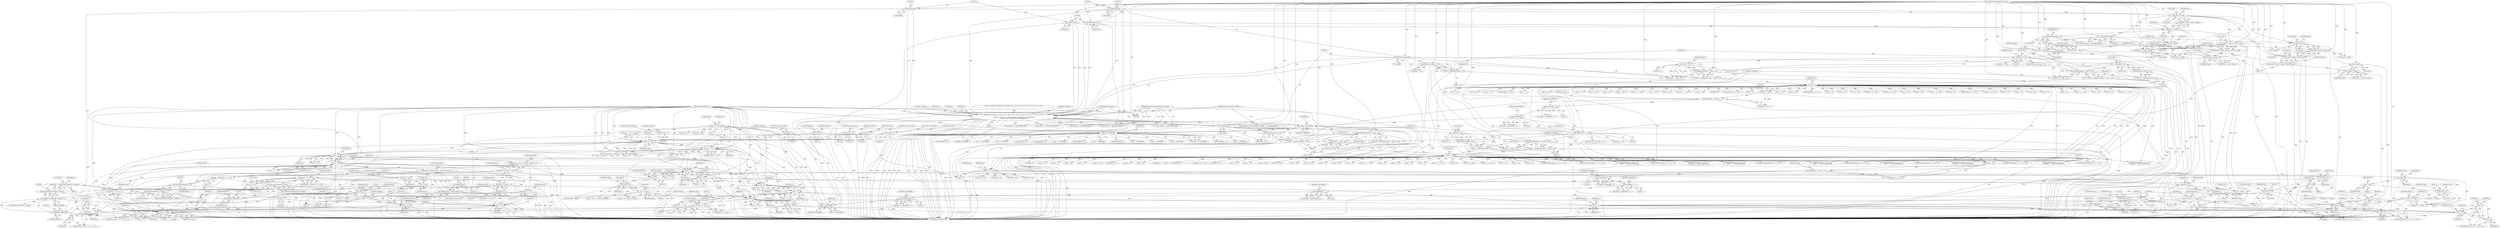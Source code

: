 digraph "0_poppler_9cf2325fb22f812b31858e519411f57747d39bd8_0@array" {
"1002038" [label="(Call,pix[2] = (int)((SplashCoord)pixAcc2 * pixMul))"];
"1002042" [label="(Call,(int)((SplashCoord)pixAcc2 * pixMul))"];
"1002044" [label="(Call,(SplashCoord)pixAcc2 * pixMul)"];
"1002045" [label="(Call,(SplashCoord)pixAcc2)"];
"1001959" [label="(Call,pixAcc2 += *p++)"];
"1001924" [label="(Call,pixAcc2 = pixAcc3 = 0)"];
"1001926" [label="(Call,pixAcc3 = 0)"];
"1002033" [label="(Call,(SplashCoord)pixAcc1 * pixMul)"];
"1002034" [label="(Call,(SplashCoord)pixAcc1)"];
"1001954" [label="(Call,pixAcc1 += *p++)"];
"1001922" [label="(Call,pixAcc1 = pixAcc2 = pixAcc3 = 0)"];
"1002022" [label="(Call,(SplashCoord)pixAcc0 * pixMul)"];
"1002023" [label="(Call,(SplashCoord)pixAcc0)"];
"1001949" [label="(Call,pixAcc0 += *p++)"];
"1001920" [label="(Call,pixAcc0 = pixAcc1 = pixAcc2 = pixAcc3 = 0)"];
"1001999" [label="(Call,pixMul * (1.0 / 255.0))"];
"1001986" [label="(Call,pixMul = (SplashCoord)1 / (SplashCoord)(n * m))"];
"1001988" [label="(Call,(SplashCoord)1 / (SplashCoord)(n * m))"];
"1001989" [label="(Call,(SplashCoord)1)"];
"1001992" [label="(Call,(SplashCoord)(n * m))"];
"1001994" [label="(Call,n * m)"];
"1001933" [label="(Call,i < n)"];
"1001936" [label="(Call,++i)"];
"1001930" [label="(Call,i = 0)"];
"1001150" [label="(Call,n = yStep > 0 ? yStep : 1)"];
"1001153" [label="(Call,yStep > 0)"];
"1000981" [label="(Call,++yStep)"];
"1000967" [label="(Call,yStep = yp)"];
"1000986" [label="(Call,yp > 0)"];
"1000866" [label="(Call,yp = h / scaledHeight)"];
"1000868" [label="(Call,h / scaledHeight)"];
"1000192" [label="(Call,printf(\"drawImage: srcMode=%d srcAlpha=%d w=%d h=%d mat=[%.2f %.2f %.2f %.2f %.2f %.2f]\n\",\n\t   srcMode, srcAlpha, w, h, (double)mat[0], (double)mat[1], (double)mat[2],\n\t   (double)mat[3], (double)mat[4], (double)mat[5]))"];
"1000107" [label="(MethodParameterIn,SplashColorMode srcMode)"];
"1000108" [label="(MethodParameterIn,GBool srcAlpha)"];
"1000109" [label="(MethodParameterIn,int w)"];
"1000110" [label="(MethodParameterIn,int h)"];
"1000198" [label="(Call,(double)mat[0])"];
"1000111" [label="(MethodParameterIn,SplashCoord *mat)"];
"1000203" [label="(Call,(double)mat[1])"];
"1000208" [label="(Call,(double)mat[2])"];
"1000213" [label="(Call,(double)mat[3])"];
"1000218" [label="(Call,(double)mat[4])"];
"1000223" [label="(Call,(double)mat[5])"];
"1000604" [label="(Call,scaledHeight - 1)"];
"1000596" [label="(Call,scaledHeight - 1)"];
"1000575" [label="(Call,scaledHeight - 1)"];
"1000567" [label="(Call,scaledHeight - 1)"];
"1000507" [label="(Call,scaledHeight = abs(ty2 - ty) + 1)"];
"1000510" [label="(Call,abs(ty2 - ty))"];
"1000511" [label="(Call,ty2 - ty)"];
"1000497" [label="(Call,ty2 = splashFloor(mat[5] + yScale - 0.01))"];
"1000499" [label="(Call,splashFloor(mat[5] + yScale - 0.01))"];
"1000504" [label="(Call,yScale - 0.01)"];
"1000465" [label="(Call,yScale >= 0)"];
"1000399" [label="(Call,mat[2] / yScale)"];
"1000387" [label="(Call,mat[1] * mat[2])"];
"1000321" [label="(Call,splashAbs(mat[1]))"];
"1000307" [label="(Call,mat[1] * mat[2])"];
"1000380" [label="(Call,yScale = mat[3] - (mat[1] * mat[2]) / mat[0])"];
"1000382" [label="(Call,mat[3] - (mat[1] * mat[2]) / mat[0])"];
"1000300" [label="(Call,mat[0] * mat[3])"];
"1000386" [label="(Call,(mat[1] * mat[2]) / mat[0])"];
"1000325" [label="(Call,splashAbs(mat[0]))"];
"1000357" [label="(Call,-mat[3] / yScale)"];
"1000358" [label="(Call,-mat[3])"];
"1000345" [label="(Call,mat[0] * mat[3])"];
"1000338" [label="(Call,yScale = mat[2] - (mat[0] * mat[3]) / mat[1])"];
"1000340" [label="(Call,mat[2] - (mat[0] * mat[3]) / mat[1])"];
"1000344" [label="(Call,(mat[0] * mat[3]) / mat[1])"];
"1000334" [label="(Call,-mat[1])"];
"1000477" [label="(Call,ty2 = splashFloor(mat[5] + yScale + 0.01))"];
"1000479" [label="(Call,splashFloor(mat[5] + yScale + 0.01))"];
"1000472" [label="(Call,mat[5] - 0.01)"];
"1000489" [label="(Call,ty = splashFloor(mat[5] + 0.01))"];
"1000491" [label="(Call,splashFloor(mat[5] + 0.01))"];
"1000469" [label="(Call,ty = splashFloor(mat[5] - 0.01))"];
"1000471" [label="(Call,splashFloor(mat[5] - 0.01))"];
"1001983" [label="(Call,w - m)"];
"1001978" [label="(Call,w - m)"];
"1001272" [label="(Call,w - m)"];
"1001267" [label="(Call,w - m)"];
"1000906" [label="(Call,(yp + 1) * w)"];
"1000895" [label="(Call,w * nComps)"];
"1000883" [label="(Call,w % scaledWidth)"];
"1000878" [label="(Call,w / scaledWidth)"];
"1000588" [label="(Call,scaledWidth - 1)"];
"1000550" [label="(Call,scaledWidth - 1)"];
"1000456" [label="(Call,scaledWidth = abs(tx2 - tx) + 1)"];
"1000459" [label="(Call,abs(tx2 - tx))"];
"1000460" [label="(Call,tx2 - tx)"];
"1000426" [label="(Call,tx2 = splashFloor(mat[4] + xScale + 0.01))"];
"1000428" [label="(Call,splashFloor(mat[4] + xScale + 0.01))"];
"1000421" [label="(Call,mat[4] - 0.01)"];
"1000414" [label="(Call,xScale >= 0)"];
"1000375" [label="(Call,xScale = mat[0])"];
"1000332" [label="(Call,xScale = -mat[1])"];
"1000446" [label="(Call,tx2 = splashFloor(mat[4] + xScale - 0.01))"];
"1000448" [label="(Call,splashFloor(mat[4] + xScale - 0.01))"];
"1000453" [label="(Call,xScale - 0.01)"];
"1000418" [label="(Call,tx = splashFloor(mat[4] - 0.01))"];
"1000420" [label="(Call,splashFloor(mat[4] - 0.01))"];
"1000438" [label="(Call,tx = splashFloor(mat[4] + 0.01))"];
"1000440" [label="(Call,splashFloor(mat[4] + 0.01))"];
"1000286" [label="(Call,nComps = 4)"];
"1000266" [label="(Call,nComps = 4)"];
"1000231" [label="(Call,nComps = 0)"];
"1000276" [label="(Call,nComps = 3)"];
"1000256" [label="(Call,nComps = 3)"];
"1000246" [label="(Call,nComps = 1)"];
"1001732" [label="(Call,w - m)"];
"1001727" [label="(Call,w - m)"];
"1001490" [label="(Call,w - m)"];
"1001485" [label="(Call,w - m)"];
"1001018" [label="(Call,w * nComps)"];
"1001455" [label="(Call,j < m)"];
"1001458" [label="(Call,++j)"];
"1001452" [label="(Call,j = 0)"];
"1001411" [label="(Call,m = xStep > 0 ? xStep : 1)"];
"1001414" [label="(Call,xStep > 0)"];
"1001387" [label="(Call,++xStep)"];
"1001373" [label="(Call,xStep = xp)"];
"1000876" [label="(Call,xp = w / scaledWidth)"];
"1001694" [label="(Call,j < m)"];
"1001697" [label="(Call,++j)"];
"1001691" [label="(Call,j = 0)"];
"1001650" [label="(Call,m = xStep > 0 ? xStep : 1)"];
"1001653" [label="(Call,xStep > 0)"];
"1001626" [label="(Call,++xStep)"];
"1001612" [label="(Call,xStep = xp)"];
"1001249" [label="(Call,j < m)"];
"1001246" [label="(Call,j = 0)"];
"1001252" [label="(Call,++j)"];
"1001211" [label="(Call,m = xStep > 0 ? xStep : 1)"];
"1001214" [label="(Call,xStep > 0)"];
"1001187" [label="(Call,++xStep)"];
"1001173" [label="(Call,xStep = xp)"];
"1001943" [label="(Call,j < m)"];
"1001946" [label="(Call,++j)"];
"1001940" [label="(Call,j = 0)"];
"1001897" [label="(Call,m = xStep > 0 ? xStep : 1)"];
"1001900" [label="(Call,xStep > 0)"];
"1001873" [label="(Call,++xStep)"];
"1001859" [label="(Call,xStep = xp)"];
"1002001" [label="(Call,1.0 / 255.0)"];
"1001245" [label="(ControlStructure,for (j = 0; j < m; ++j))"];
"1002048" [label="(Identifier,pixMul)"];
"1000988" [label="(Literal,0)"];
"1000195" [label="(Identifier,srcAlpha)"];
"1000598" [label="(Literal,1)"];
"1001861" [label="(Identifier,xp)"];
"1000433" [label="(Call,xScale + 0.01)"];
"1002457" [label="(Call,tx + x2)"];
"1000397" [label="(Call,xShear = mat[2] / yScale)"];
"1000565" [label="(Call,ySign * (scaledHeight - 1))"];
"1002866" [label="(Call,ty + y2)"];
"1001415" [label="(Identifier,xStep)"];
"1001190" [label="(Identifier,rot)"];
"1000936" [label="(Call,srcAlpha || (vectorAntialias && clipRes != splashClipAllInside))"];
"1003121" [label="(MethodReturn,SplashError)"];
"1000417" [label="(Block,)"];
"1001937" [label="(Identifier,i)"];
"1000982" [label="(Identifier,yStep)"];
"1000868" [label="(Call,h / scaledHeight)"];
"1000510" [label="(Call,abs(ty2 - ty))"];
"1001412" [label="(Identifier,m)"];
"1000111" [label="(MethodParameterIn,SplashCoord *mat)"];
"1001975" [label="(Identifier,p)"];
"1000588" [label="(Call,scaledWidth - 1)"];
"1001998" [label="(Identifier,alphaMul)"];
"1000386" [label="(Call,(mat[1] * mat[2]) / mat[0])"];
"1000308" [label="(Call,mat[1])"];
"1000339" [label="(Identifier,yScale)"];
"1001732" [label="(Call,w - m)"];
"1000567" [label="(Call,scaledHeight - 1)"];
"1000657" [label="(Call,ulx = tx + ulx1)"];
"1000268" [label="(Literal,4)"];
"1001274" [label="(Identifier,m)"];
"1001611" [label="(Block,)"];
"1000307" [label="(Call,mat[1] * mat[2])"];
"1000662" [label="(Call,uly = ty + uly1)"];
"1002877" [label="(Call,ty + y2)"];
"1002142" [label="(Call,yp > 0)"];
"1000511" [label="(Call,ty2 - ty)"];
"1000365" [label="(Call,-mat[0] / mat[1])"];
"1000968" [label="(Identifier,yStep)"];
"1001950" [label="(Identifier,pixAcc0)"];
"1000197" [label="(Identifier,h)"];
"1001175" [label="(Identifier,xp)"];
"1000258" [label="(Literal,3)"];
"1001927" [label="(Identifier,pixAcc3)"];
"1000569" [label="(Literal,1)"];
"1001941" [label="(Identifier,j)"];
"1000334" [label="(Call,-mat[1])"];
"1000573" [label="(Call,ySign * (scaledHeight - 1))"];
"1001377" [label="(Identifier,xt)"];
"1000311" [label="(Call,mat[2])"];
"1000416" [label="(Literal,0)"];
"1000881" [label="(Call,xq = w % scaledWidth)"];
"1001900" [label="(Call,xStep > 0)"];
"1001815" [label="(Call,drawAAPixel(&pipe, tx + x2, ty + y2))"];
"1000289" [label="(ControlStructure,break;)"];
"1002863" [label="(Call,tx + x2)"];
"1001959" [label="(Call,pixAcc2 += *p++)"];
"1000345" [label="(Call,mat[0] * mat[3])"];
"1000415" [label="(Identifier,xScale)"];
"1001487" [label="(Identifier,m)"];
"1000381" [label="(Identifier,yScale)"];
"1000205" [label="(Call,mat[1])"];
"1001961" [label="(Call,*p++)"];
"1002443" [label="(Call,drawAAPixel(&pipe, tx + x2, ty + y2))"];
"1001691" [label="(Call,j = 0)"];
"1000320" [label="(Call,splashAbs(mat[1]) > splashAbs(mat[0]))"];
"1001486" [label="(Identifier,w)"];
"1001212" [label="(Identifier,m)"];
"1001187" [label="(Call,++xStep)"];
"1000304" [label="(Call,mat[3])"];
"1001924" [label="(Call,pixAcc2 = pixAcc3 = 0)"];
"1001928" [label="(Literal,0)"];
"1000568" [label="(Identifier,scaledHeight)"];
"1002022" [label="(Call,(SplashCoord)pixAcc0 * pixMul)"];
"1000682" [label="(Call,lly = ty + lly1)"];
"1001342" [label="(Call,tx + x2)"];
"1000429" [label="(Call,mat[4] + xScale + 0.01)"];
"1001943" [label="(Call,j < m)"];
"1001383" [label="(Block,)"];
"1001217" [label="(Identifier,xStep)"];
"1001983" [label="(Call,w - m)"];
"1000983" [label="(Call,n = (yp > 0) ? yStep : lastYStep)"];
"1001996" [label="(Identifier,m)"];
"1001920" [label="(Call,pixAcc0 = pixAcc1 = pixAcc2 = pixAcc3 = 0)"];
"1000967" [label="(Call,yStep = yp)"];
"1001944" [label="(Identifier,j)"];
"1000247" [label="(Identifier,nComps)"];
"1000110" [label="(MethodParameterIn,int h)"];
"1002225" [label="(Call,scaledWidth - 1)"];
"1001246" [label="(Call,j = 0)"];
"1000391" [label="(Call,mat[2])"];
"1000246" [label="(Call,nComps = 1)"];
"1001622" [label="(Block,)"];
"1000232" [label="(Identifier,nComps)"];
"1001935" [label="(Identifier,n)"];
"1000985" [label="(Call,(yp > 0) ? yStep : lastYStep)"];
"1001985" [label="(Identifier,m)"];
"1000210" [label="(Call,mat[2])"];
"1001903" [label="(Identifier,xStep)"];
"1001367" [label="(Call,x < scaledWidth)"];
"1000321" [label="(Call,splashAbs(mat[1]))"];
"1001728" [label="(Identifier,w)"];
"1001902" [label="(Literal,0)"];
"1001692" [label="(Identifier,j)"];
"1002038" [label="(Call,pix[2] = (int)((SplashCoord)pixAcc2 * pixMul))"];
"1000447" [label="(Identifier,tx2)"];
"1002023" [label="(Call,(SplashCoord)pixAcc0)"];
"1001995" [label="(Identifier,n)"];
"1000508" [label="(Identifier,scaledHeight)"];
"1000589" [label="(Identifier,scaledWidth)"];
"1000352" [label="(Call,mat[1])"];
"1000112" [label="(Block,)"];
"1001453" [label="(Identifier,j)"];
"1000376" [label="(Identifier,xScale)"];
"1001930" [label="(Call,i = 0)"];
"1000108" [label="(MethodParameterIn,GBool srcAlpha)"];
"1001156" [label="(Identifier,yStep)"];
"1000273" [label="(Call,srcMode == splashModeBGR8)"];
"1000692" [label="(Call,lry = ty + lry1)"];
"1000266" [label="(Call,nComps = 4)"];
"1000625" [label="(Call,urx = tx + ury1)"];
"1001923" [label="(Identifier,pixAcc1)"];
"1001929" [label="(ControlStructure,for (i = 0; i < n; ++i))"];
"1002654" [label="(Call,ty + y2)"];
"1000382" [label="(Call,mat[3] - (mat[1] * mat[2]) / mat[0])"];
"1000500" [label="(Call,mat[5] + yScale - 0.01)"];
"1001582" [label="(Call,tx + x2)"];
"1001334" [label="(Call,ty + y2)"];
"1001417" [label="(Identifier,xStep)"];
"1002860" [label="(Call,drawAAPixel(&pipe, tx + x2, ty + y2))"];
"1000465" [label="(Call,yScale >= 0)"];
"1000358" [label="(Call,-mat[3])"];
"1000362" [label="(Identifier,yScale)"];
"1000490" [label="(Identifier,ty)"];
"1000287" [label="(Identifier,nComps)"];
"1000509" [label="(Call,abs(ty2 - ty) + 1)"];
"1001997" [label="(Call,alphaMul = pixMul * (1.0 / 255.0))"];
"1001832" [label="(Call,ty + y2)"];
"1000439" [label="(Identifier,tx)"];
"1000489" [label="(Call,ty = splashFloor(mat[5] + 0.01))"];
"1001964" [label="(Call,pixAcc3 += *p++)"];
"1001089" [label="(Call,scaledWidth - 1)"];
"1001390" [label="(Identifier,rot)"];
"1001216" [label="(Literal,0)"];
"1002034" [label="(Call,(SplashCoord)pixAcc1)"];
"1000576" [label="(Identifier,scaledHeight)"];
"1000479" [label="(Call,splashFloor(mat[5] + yScale + 0.01))"];
"1000879" [label="(Identifier,w)"];
"1001021" [label="(Call,q += w)"];
"1001579" [label="(Call,drawPixel(&pipe, tx + x2, ty + y2,\n\t\t\tclipRes2 == splashClipAllInside))"];
"1001979" [label="(Identifier,w)"];
"1000513" [label="(Identifier,ty)"];
"1000869" [label="(Identifier,h)"];
"1000353" [label="(Identifier,mat)"];
"1000679" [label="(Call,tx + llx1)"];
"1001821" [label="(Call,ty + y2)"];
"1001989" [label="(Call,(SplashCoord)1)"];
"1002083" [label="(Call,drawPixel(&pipe, tx + x2, ty + y2,\n\t\t\tclipRes2 == splashClipAllInside))"];
"1000267" [label="(Identifier,nComps)"];
"1000191" [label="(Block,)"];
"1000200" [label="(Call,mat[0])"];
"1000448" [label="(Call,splashFloor(mat[4] + xScale - 0.01))"];
"1001239" [label="(Call,i < n)"];
"1003099" [label="(Call,ty + y2)"];
"1001939" [label="(ControlStructure,for (j = 0; j < m; ++j))"];
"1001452" [label="(Call,j = 0)"];
"1001626" [label="(Call,++xStep)"];
"1001068" [label="(Call,tx + k1)"];
"1002026" [label="(Identifier,pixMul)"];
"1000231" [label="(Call,nComps = 0)"];
"1002460" [label="(Call,ty + y2)"];
"1000480" [label="(Call,mat[5] + yScale + 0.01)"];
"1001269" [label="(Identifier,m)"];
"1001411" [label="(Call,m = xStep > 0 ? xStep : 1)"];
"1001177" [label="(Identifier,xt)"];
"1001992" [label="(Call,(SplashCoord)(n * m))"];
"1001945" [label="(Identifier,m)"];
"1003088" [label="(Call,ty + y2)"];
"1000349" [label="(Call,mat[3])"];
"1001922" [label="(Call,pixAcc1 = pixAcc2 = pixAcc3 = 0)"];
"1002031" [label="(Call,(int)((SplashCoord)pixAcc1 * pixMul))"];
"1000279" [label="(ControlStructure,break;)"];
"1001213" [label="(Call,xStep > 0 ? xStep : 1)"];
"1001934" [label="(Identifier,i)"];
"1000548" [label="(Call,xSign * (scaledWidth - 1))"];
"1000885" [label="(Identifier,scaledWidth)"];
"1000507" [label="(Call,scaledHeight = abs(ty2 - ty) + 1)"];
"1002216" [label="(Call,spanXMin = tx + k1)"];
"1001331" [label="(Call,tx + x2)"];
"1001729" [label="(Identifier,m)"];
"1001652" [label="(Call,xStep > 0 ? xStep : 1)"];
"1000460" [label="(Call,tx2 - tx)"];
"1000659" [label="(Call,tx + ulx1)"];
"1001693" [label="(Literal,0)"];
"1001568" [label="(Call,drawAAPixel(&pipe, tx + x2, ty + y2))"];
"1000325" [label="(Call,splashAbs(mat[0]))"];
"1000383" [label="(Call,mat[3])"];
"1001991" [label="(Literal,1)"];
"1001485" [label="(Call,w - m)"];
"1002244" [label="(Call,ty + ySign * y + (int)(yShear * k1))"];
"1000192" [label="(Call,printf(\"drawImage: srcMode=%d srcAlpha=%d w=%d h=%d mat=[%.2f %.2f %.2f %.2f %.2f %.2f]\n\",\n\t   srcMode, srcAlpha, w, h, (double)mat[0], (double)mat[1], (double)mat[2],\n\t   (double)mat[3], (double)mat[4], (double)mat[5]))"];
"1000455" [label="(Literal,0.01)"];
"1001173" [label="(Call,xStep = xp)"];
"1000987" [label="(Identifier,yp)"];
"1000575" [label="(Call,scaledHeight - 1)"];
"1000470" [label="(Identifier,ty)"];
"1001651" [label="(Identifier,m)"];
"1001457" [label="(Identifier,m)"];
"1000283" [label="(Call,srcMode == splashModeCMYK8)"];
"1000471" [label="(Call,splashFloor(mat[5] - 0.01))"];
"1002446" [label="(Call,tx + x2)"];
"1002171" [label="(Call,w * nComps)"];
"1001388" [label="(Identifier,xStep)"];
"1000586" [label="(Call,xSign * (scaledWidth - 1))"];
"1000422" [label="(Call,mat[4])"];
"1000253" [label="(Call,srcMode == splashModeRGB8)"];
"1002072" [label="(Call,drawAAPixel(&pipe, tx + x2, ty + y2))"];
"1002587" [label="(Call,w - m)"];
"1000229" [label="(Identifier,ok)"];
"1002020" [label="(Call,(int)((SplashCoord)pixAcc0 * pixMul))"];
"1000107" [label="(MethodParameterIn,SplashColorMode srcMode)"];
"1001874" [label="(Identifier,xStep)"];
"1002002" [label="(Literal,1.0)"];
"1001650" [label="(Call,m = xStep > 0 ? xStep : 1)"];
"1000425" [label="(Literal,0.01)"];
"1002404" [label="(Call,w - m)"];
"1000238" [label="(Block,)"];
"1001899" [label="(Call,xStep > 0 ? xStep : 1)"];
"1002898" [label="(Call,x < scaledWidth)"];
"1000602" [label="(Call,ySign * (scaledHeight - 1))"];
"1001374" [label="(Identifier,xStep)"];
"1000476" [label="(Literal,0.01)"];
"1000617" [label="(Call,tx + uly1)"];
"1001458" [label="(Call,++j)"];
"1001345" [label="(Call,ty + y2)"];
"1001949" [label="(Call,pixAcc0 += *p++)"];
"1000196" [label="(Identifier,w)"];
"1001272" [label="(Call,w - m)"];
"1000249" [label="(ControlStructure,break;)"];
"1001019" [label="(Identifier,w)"];
"1000577" [label="(Literal,1)"];
"1000977" [label="(Block,)"];
"1001273" [label="(Identifier,w)"];
"1000884" [label="(Identifier,w)"];
"1000395" [label="(Identifier,mat)"];
"1001932" [label="(Literal,0)"];
"1001994" [label="(Call,n * m)"];
"1002232" [label="(Call,tx + k1)"];
"1001501" [label="(Call,n * m)"];
"1001183" [label="(Block,)"];
"1001696" [label="(Identifier,m)"];
"1001986" [label="(Call,pixMul = (SplashCoord)1 / (SplashCoord)(n * m))"];
"1000463" [label="(Literal,1)"];
"1000223" [label="(Call,(double)mat[5])"];
"1000428" [label="(Call,splashFloor(mat[4] + xScale + 0.01))"];
"1001218" [label="(Literal,1)"];
"1001153" [label="(Call,yStep > 0)"];
"1002015" [label="(Block,)"];
"1000966" [label="(Block,)"];
"1001858" [label="(Block,)"];
"1000627" [label="(Call,tx + ury1)"];
"1002449" [label="(Call,ty + y2)"];
"1000357" [label="(Call,-mat[3] / yScale)"];
"1000484" [label="(Call,yScale + 0.01)"];
"1000418" [label="(Call,tx = splashFloor(mat[4] - 0.01))"];
"1000437" [label="(Block,)"];
"1000374" [label="(Block,)"];
"1001933" [label="(Call,i < n)"];
"1001387" [label="(Call,++xStep)"];
"1001897" [label="(Call,m = xStep > 0 ? xStep : 1)"];
"1000491" [label="(Call,splashFloor(mat[5] + 0.01))"];
"1002242" [label="(Call,spanY = ty + ySign * y + (int)(yShear * k1))"];
"1000677" [label="(Call,llx = tx + llx1)"];
"1001215" [label="(Identifier,xStep)"];
"1002323" [label="(Call,xStep = xp)"];
"1000301" [label="(Call,mat[0])"];
"1002904" [label="(Call,xStep = xp)"];
"1001904" [label="(Literal,1)"];
"1000414" [label="(Call,xScale >= 0)"];
"1001270" [label="(Call,q += w - m)"];
"1001612" [label="(Call,xStep = xp)"];
"1000891" [label="(Call,(yp + 1) * w * nComps)"];
"1001092" [label="(Call,spanY = ty + ySign * y + (int)(yShear * k1))"];
"1000213" [label="(Call,(double)mat[3])"];
"1001860" [label="(Identifier,xStep)"];
"1001372" [label="(Block,)"];
"1001826" [label="(Call,drawPixel(&pipe, tx + x2, ty + y2,\n\t\t\tclipRes2 == splashClipAllInside))"];
"1002686" [label="(Call,x < scaledWidth)"];
"1000990" [label="(Identifier,lastYStep)"];
"1001743" [label="(Call,n * m)"];
"1001250" [label="(Identifier,j)"];
"1002000" [label="(Identifier,pixMul)"];
"1000504" [label="(Call,yScale - 0.01)"];
"1001024" [label="(Call,lastYStep = yStep)"];
"1000499" [label="(Call,splashFloor(mat[5] + yScale - 0.01))"];
"1000256" [label="(Call,nComps = 3)"];
"1000193" [label="(Literal,\"drawImage: srcMode=%d srcAlpha=%d w=%d h=%d mat=[%.2f %.2f %.2f %.2f %.2f %.2f]\n\")"];
"1000488" [label="(Block,)"];
"1000356" [label="(Identifier,xShear)"];
"1002036" [label="(Identifier,pixAcc1)"];
"1000694" [label="(Call,ty + lry1)"];
"1002025" [label="(Identifier,pixAcc0)"];
"1001268" [label="(Identifier,w)"];
"1001151" [label="(Identifier,n)"];
"1000637" [label="(Call,tx + lly1)"];
"1000986" [label="(Call,yp > 0)"];
"1003010" [label="(Call,w - m)"];
"1002039" [label="(Call,pix[2])"];
"1001491" [label="(Identifier,w)"];
"1001585" [label="(Call,ty + y2)"];
"1001829" [label="(Call,tx + x2)"];
"1001965" [label="(Identifier,pixAcc3)"];
"1000897" [label="(Identifier,nComps)"];
"1001901" [label="(Identifier,xStep)"];
"1000498" [label="(Identifier,ty2)"];
"1000478" [label="(Identifier,ty2)"];
"1000667" [label="(Call,urx = tx + urx1)"];
"1000457" [label="(Identifier,scaledWidth)"];
"1001456" [label="(Identifier,j)"];
"1000398" [label="(Identifier,xShear)"];
"1000203" [label="(Call,(double)mat[1])"];
"1000867" [label="(Identifier,yp)"];
"1000449" [label="(Call,mat[4] + xScale - 0.01)"];
"1001695" [label="(Identifier,j)"];
"1001725" [label="(Call,4 * (w - m))"];
"1000512" [label="(Identifier,ty2)"];
"1000243" [label="(Call,srcMode == splashModeMono8)"];
"1000883" [label="(Call,w % scaledWidth)"];
"1001075" [label="(Call,scaledWidth - 1)"];
"1000876" [label="(Call,xp = w / scaledWidth)"];
"1000236" [label="(Identifier,bitmap)"];
"1002239" [label="(Call,scaledWidth - 1)"];
"1001492" [label="(Identifier,m)"];
"1000341" [label="(Call,mat[2])"];
"1000377" [label="(Call,mat[0])"];
"1000516" [label="(Identifier,xSign)"];
"1001159" [label="(Identifier,srcMode)"];
"1000669" [label="(Call,tx + urx1)"];
"1001167" [label="(Call,x < scaledWidth)"];
"1002056" [label="(Call,(SplashCoord)pixAcc3)"];
"1000462" [label="(Identifier,tx)"];
"1000453" [label="(Call,xScale - 0.01)"];
"1000346" [label="(Call,mat[0])"];
"1000419" [label="(Identifier,tx)"];
"1001094" [label="(Call,ty + ySign * y + (int)(yShear * k1))"];
"1001080" [label="(Call,spanXMax = tx + k1)"];
"1000198" [label="(Call,(double)mat[0])"];
"1001656" [label="(Identifier,xStep)"];
"1002206" [label="(Call,scaledWidth - 1)"];
"1000421" [label="(Call,mat[4] - 0.01)"];
"1001627" [label="(Identifier,xStep)"];
"1002001" [label="(Call,1.0 / 255.0)"];
"1002003" [label="(Literal,255.0)"];
"1001413" [label="(Call,xStep > 0 ? xStep : 1)"];
"1001152" [label="(Call,yStep > 0 ? yStep : 1)"];
"1001942" [label="(Literal,0)"];
"1002218" [label="(Call,tx + k1)"];
"1003093" [label="(Call,drawPixel(&pipe, tx + x2, ty + y2,\n\t\t      clipRes2 == splashClipAllInside))"];
"1002317" [label="(Call,x < scaledWidth)"];
"1001629" [label="(Identifier,rot)"];
"1000257" [label="(Identifier,nComps)"];
"1000872" [label="(Identifier,yq)"];
"1002075" [label="(Call,tx + x2)"];
"1000388" [label="(Call,mat[1])"];
"1001925" [label="(Identifier,pixAcc2)"];
"1001283" [label="(Call,n * m)"];
"1001155" [label="(Literal,0)"];
"1001267" [label="(Call,w - m)"];
"1001863" [label="(Identifier,xt)"];
"1001188" [label="(Identifier,xStep)"];
"1000647" [label="(Call,tx + lry1)"];
"1002042" [label="(Call,(int)((SplashCoord)pixAcc2 * pixMul))"];
"1000551" [label="(Identifier,scaledWidth)"];
"1000288" [label="(Literal,4)"];
"1001898" [label="(Identifier,m)"];
"1001956" [label="(Call,*p++)"];
"1000981" [label="(Call,++yStep)"];
"1000366" [label="(Call,-mat[0])"];
"1001926" [label="(Call,pixAcc3 = 0)"];
"1000277" [label="(Identifier,nComps)"];
"1000426" [label="(Call,tx2 = splashFloor(mat[4] + xScale + 0.01))"];
"1000906" [label="(Call,(yp + 1) * w)"];
"1000438" [label="(Call,tx = splashFloor(mat[4] + 0.01))"];
"1000866" [label="(Call,yp = h / scaledHeight)"];
"1000907" [label="(Call,yp + 1)"];
"1002871" [label="(Call,drawPixel(&pipe, tx + x2, ty + y2,\n\t\t      clipRes2 == splashClipAllInside))"];
"1001256" [label="(Identifier,pixAcc0)"];
"1001488" [label="(Call,q += w - m)"];
"1001724" [label="(Identifier,p)"];
"1001936" [label="(Call,++i)"];
"1001694" [label="(Call,j < m)"];
"1000327" [label="(Identifier,mat)"];
"1002033" [label="(Call,(SplashCoord)pixAcc1 * pixMul)"];
"1001981" [label="(Call,q += w - m)"];
"1000375" [label="(Call,xScale = mat[0])"];
"1000440" [label="(Call,splashFloor(mat[4] + 0.01))"];
"1000403" [label="(Identifier,yScale)"];
"1000989" [label="(Identifier,yStep)"];
"1002123" [label="(Call,yStep = yp)"];
"1001066" [label="(Call,spanXMin = tx + k1)"];
"1001614" [label="(Identifier,xp)"];
"1002648" [label="(Call,drawAAPixel(&pipe, tx + x2, ty + y2))"];
"1000604" [label="(Call,scaledHeight - 1)"];
"1001954" [label="(Call,pixAcc1 += *p++)"];
"1000269" [label="(ControlStructure,break;)"];
"1001988" [label="(Call,(SplashCoord)1 / (SplashCoord)(n * m))"];
"1000467" [label="(Literal,0)"];
"1001951" [label="(Call,*p++)"];
"1001266" [label="(Identifier,p)"];
"1000233" [label="(Literal,0)"];
"1002874" [label="(Call,tx + x2)"];
"1000333" [label="(Identifier,xScale)"];
"1000892" [label="(Call,yp + 1)"];
"1000109" [label="(MethodParameterIn,int w)"];
"1002651" [label="(Call,tx + x2)"];
"1000309" [label="(Identifier,mat)"];
"1000286" [label="(Call,nComps = 4)"];
"1000387" [label="(Call,mat[1] * mat[2])"];
"1000331" [label="(Block,)"];
"1001976" [label="(Call,4 * (w - m))"];
"1000468" [label="(Block,)"];
"1000406" [label="(Call,mat[1] / mat[0])"];
"1001730" [label="(Call,q += w - m)"];
"1000873" [label="(Call,h % scaledHeight)"];
"1001056" [label="(Call,scaledWidth - 1)"];
"1000263" [label="(Call,srcMode == splashModeXBGR8)"];
"1001948" [label="(Block,)"];
"1001853" [label="(Call,x < scaledWidth)"];
"1001876" [label="(Identifier,rot)"];
"1001157" [label="(Literal,1)"];
"1001082" [label="(Call,tx + k1)"];
"1000550" [label="(Call,scaledWidth - 1)"];
"1002051" [label="(Identifier,pix)"];
"1000340" [label="(Call,mat[2] - (mat[0] * mat[3]) / mat[1])"];
"1001734" [label="(Identifier,m)"];
"1001616" [label="(Identifier,xt)"];
"1001733" [label="(Identifier,w)"];
"1001462" [label="(Identifier,pixAcc0)"];
"1000355" [label="(Call,xShear = -mat[3] / yScale)"];
"1001154" [label="(Identifier,yStep)"];
"1000882" [label="(Identifier,xq)"];
"1001018" [label="(Call,w * nComps)"];
"1002488" [label="(Call,xStep = xp)"];
"1001697" [label="(Call,++j)"];
"1001418" [label="(Literal,1)"];
"1000877" [label="(Identifier,xp)"];
"1001172" [label="(Block,)"];
"1000910" [label="(Identifier,w)"];
"1000615" [label="(Call,ulx = tx + uly1)"];
"1000635" [label="(Call,llx = tx + lly1)"];
"1000259" [label="(ControlStructure,break;)"];
"1000464" [label="(ControlStructure,if (yScale >= 0))"];
"1000664" [label="(Call,ty + uly1)"];
"1002086" [label="(Call,tx + x2)"];
"1000400" [label="(Call,mat[2])"];
"1001906" [label="(Identifier,alphaAcc)"];
"1000870" [label="(Identifier,scaledHeight)"];
"1000420" [label="(Call,splashFloor(mat[4] - 0.01))"];
"1000458" [label="(Call,abs(tx2 - tx) + 1)"];
"1001351" [label="(Call,xSrc += xStep)"];
"1000971" [label="(Identifier,yt)"];
"1000492" [label="(Call,mat[5] + 0.01)"];
"1000278" [label="(Literal,3)"];
"1000466" [label="(Identifier,yScale)"];
"1001252" [label="(Call,++j)"];
"1002047" [label="(Identifier,pixAcc2)"];
"1001591" [label="(Call,xSrc += xStep)"];
"1000606" [label="(Literal,1)"];
"1001873" [label="(Call,++xStep)"];
"1000220" [label="(Call,mat[4])"];
"1000689" [label="(Call,tx + lrx1)"];
"1000984" [label="(Identifier,n)"];
"1000335" [label="(Call,mat[1])"];
"1000322" [label="(Call,mat[1])"];
"1000506" [label="(Literal,0.01)"];
"1002045" [label="(Call,(SplashCoord)pixAcc2)"];
"1001020" [label="(Identifier,nComps)"];
"1001999" [label="(Call,pixMul * (1.0 / 255.0))"];
"1001955" [label="(Identifier,pixAcc1)"];
"1001265" [label="(Call,p += w - m)"];
"1000473" [label="(Call,mat[5])"];
"1000456" [label="(Call,scaledWidth = abs(tx2 - tx) + 1)"];
"1001451" [label="(ControlStructure,for (j = 0; j < m; ++j))"];
"1000596" [label="(Call,scaledHeight - 1)"];
"1001701" [label="(Identifier,pixAcc0)"];
"1001414" [label="(Call,xStep > 0)"];
"1001653" [label="(Call,xStep > 0)"];
"1000674" [label="(Call,ty + ury1)"];
"1001684" [label="(Call,i < n)"];
"1001339" [label="(Call,drawPixel(&pipe, tx + x2, ty + y2,\n\t\t\tclipRes2 == splashClipAllInside))"];
"1000300" [label="(Call,mat[0] * mat[3])"];
"1000687" [label="(Call,lrx = tx + lrx1)"];
"1000518" [label="(Call,xScale < 0)"];
"1002454" [label="(Call,drawPixel(&pipe, tx + x2, ty + y2,\n\t\t      clipRes2 == splashClipAllInside))"];
"1001483" [label="(Call,3 * (w - m))"];
"1000441" [label="(Call,mat[4] + 0.01)"];
"1000427" [label="(Identifier,tx2)"];
"1001690" [label="(ControlStructure,for (j = 0; j < m; ++j))"];
"1001416" [label="(Literal,0)"];
"1001574" [label="(Call,ty + y2)"];
"1001980" [label="(Identifier,m)"];
"1000605" [label="(Identifier,scaledHeight)"];
"1003082" [label="(Call,drawAAPixel(&pipe, tx + x2, ty + y2))"];
"1003085" [label="(Call,tx + x2)"];
"1002037" [label="(Identifier,pixMul)"];
"1000218" [label="(Call,(double)mat[4])"];
"1001214" [label="(Call,xStep > 0)"];
"1000969" [label="(Identifier,yp)"];
"1000194" [label="(Identifier,srcMode)"];
"1000505" [label="(Identifier,yScale)"];
"1000215" [label="(Call,mat[3])"];
"1001654" [label="(Identifier,xStep)"];
"1002055" [label="(Call,(SplashCoord)pixAcc3 * pixMul)"];
"1000590" [label="(Literal,1)"];
"1000684" [label="(Call,ty + lly1)"];
"1000225" [label="(Call,mat[5])"];
"1001016" [label="(Call,p += w * nComps)"];
"1000344" [label="(Call,(mat[0] * mat[3]) / mat[1])"];
"1001838" [label="(Call,xSrc += xStep)"];
"1002692" [label="(Call,xStep = xp)"];
"1002095" [label="(Call,xSrc += xStep)"];
"1000446" [label="(Call,tx2 = splashFloor(mat[4] + xScale - 0.01))"];
"1002078" [label="(Call,ty + y2)"];
"1001454" [label="(Literal,0)"];
"1000672" [label="(Call,ury = ty + ury1)"];
"1002044" [label="(Call,(SplashCoord)pixAcc2 * pixMul)"];
"1000248" [label="(Literal,1)"];
"1001940" [label="(Call,j = 0)"];
"1000594" [label="(Call,ySign * (scaledHeight - 1))"];
"1000527" [label="(Call,yScale < 0)"];
"1002230" [label="(Call,spanXMax = tx + k1)"];
"1000597" [label="(Identifier,scaledHeight)"];
"1001698" [label="(Identifier,j)"];
"1001978" [label="(Call,w - m)"];
"1000645" [label="(Call,lrx = tx + lry1)"];
"1000276" [label="(Call,nComps = 3)"];
"1001921" [label="(Identifier,pixAcc0)"];
"1001727" [label="(Call,w - m)"];
"1001659" [label="(Identifier,alphaAcc)"];
"1001987" [label="(Identifier,pixMul)"];
"1001818" [label="(Call,tx + x2)"];
"1000497" [label="(Call,ty2 = splashFloor(mat[5] + yScale - 0.01))"];
"1001984" [label="(Identifier,w)"];
"1001373" [label="(Call,xStep = xp)"];
"1002089" [label="(Call,ty + y2)"];
"1002659" [label="(Call,drawPixel(&pipe, tx + x2, ty + y2,\n\t\t      clipRes2 == splashClipAllInside))"];
"1000895" [label="(Call,w * nComps)"];
"1002794" [label="(Call,w - m)"];
"1001931" [label="(Identifier,i)"];
"1000359" [label="(Call,mat[3])"];
"1000454" [label="(Identifier,xScale)"];
"1001946" [label="(Call,++j)"];
"1002662" [label="(Call,tx + x2)"];
"1001657" [label="(Literal,1)"];
"1001251" [label="(Identifier,m)"];
"1000622" [label="(Call,ty - ulx1)"];
"1001482" [label="(Identifier,p)"];
"1003096" [label="(Call,tx + x2)"];
"1001613" [label="(Identifier,xStep)"];
"1000878" [label="(Call,w / scaledWidth)"];
"1001947" [label="(Identifier,j)"];
"1001859" [label="(Call,xStep = xp)"];
"1000459" [label="(Call,abs(tx2 - tx))"];
"1000399" [label="(Call,mat[2] / yScale)"];
"1001445" [label="(Call,i < n)"];
"1000514" [label="(Literal,1)"];
"1001960" [label="(Identifier,pixAcc2)"];
"1001220" [label="(Identifier,alphaAcc)"];
"1000326" [label="(Call,mat[0])"];
"1001174" [label="(Identifier,xStep)"];
"1000472" [label="(Call,mat[5] - 0.01)"];
"1001869" [label="(Block,)"];
"1000299" [label="(Call,mat[0] * mat[3] - mat[1] * mat[2])"];
"1000413" [label="(ControlStructure,if (xScale >= 0))"];
"1000394" [label="(Call,mat[0])"];
"1000208" [label="(Call,(double)mat[2])"];
"1000552" [label="(Literal,1)"];
"1001420" [label="(Identifier,alphaAcc)"];
"1001247" [label="(Identifier,j)"];
"1001328" [label="(Call,drawAAPixel(&pipe, tx + x2, ty + y2))"];
"1000338" [label="(Call,yScale = mat[2] - (mat[0] * mat[3]) / mat[1])"];
"1001571" [label="(Call,tx + x2)"];
"1001150" [label="(Call,n = yStep > 0 ? yStep : 1)"];
"1000880" [label="(Identifier,scaledWidth)"];
"1000380" [label="(Call,yScale = mat[3] - (mat[1] * mat[2]) / mat[0])"];
"1001490" [label="(Call,w - m)"];
"1002665" [label="(Call,ty + y2)"];
"1001253" [label="(Identifier,j)"];
"1000332" [label="(Call,xScale = -mat[1])"];
"1000905" [label="(Call,gmalloc((yp + 1) * w))"];
"1000461" [label="(Identifier,tx2)"];
"1001248" [label="(Literal,0)"];
"1001211" [label="(Call,m = xStep > 0 ? xStep : 1)"];
"1001249" [label="(Call,j < m)"];
"1000896" [label="(Identifier,w)"];
"1001606" [label="(Call,x < scaledWidth)"];
"1001375" [label="(Identifier,xp)"];
"1001655" [label="(Literal,0)"];
"1000469" [label="(Call,ty = splashFloor(mat[5] - 0.01))"];
"1001455" [label="(Call,j < m)"];
"1002482" [label="(Call,x < scaledWidth)"];
"1001459" [label="(Identifier,j)"];
"1000477" [label="(Call,ty2 = splashFloor(mat[5] + yScale + 0.01))"];
"1002038" -> "1002015"  [label="AST: "];
"1002038" -> "1002042"  [label="CFG: "];
"1002039" -> "1002038"  [label="AST: "];
"1002042" -> "1002038"  [label="AST: "];
"1002051" -> "1002038"  [label="CFG: "];
"1002038" -> "1003121"  [label="DDG: "];
"1002038" -> "1003121"  [label="DDG: "];
"1002042" -> "1002038"  [label="DDG: "];
"1002042" -> "1002044"  [label="CFG: "];
"1002043" -> "1002042"  [label="AST: "];
"1002044" -> "1002042"  [label="AST: "];
"1002042" -> "1003121"  [label="DDG: "];
"1002044" -> "1002042"  [label="DDG: "];
"1002044" -> "1002042"  [label="DDG: "];
"1002044" -> "1002048"  [label="CFG: "];
"1002045" -> "1002044"  [label="AST: "];
"1002048" -> "1002044"  [label="AST: "];
"1002044" -> "1003121"  [label="DDG: "];
"1002045" -> "1002044"  [label="DDG: "];
"1002033" -> "1002044"  [label="DDG: "];
"1002044" -> "1002055"  [label="DDG: "];
"1002045" -> "1002047"  [label="CFG: "];
"1002046" -> "1002045"  [label="AST: "];
"1002047" -> "1002045"  [label="AST: "];
"1002048" -> "1002045"  [label="CFG: "];
"1002045" -> "1003121"  [label="DDG: "];
"1001959" -> "1002045"  [label="DDG: "];
"1001924" -> "1002045"  [label="DDG: "];
"1001959" -> "1001948"  [label="AST: "];
"1001959" -> "1001961"  [label="CFG: "];
"1001960" -> "1001959"  [label="AST: "];
"1001961" -> "1001959"  [label="AST: "];
"1001965" -> "1001959"  [label="CFG: "];
"1001959" -> "1003121"  [label="DDG: "];
"1001924" -> "1001959"  [label="DDG: "];
"1001924" -> "1001922"  [label="AST: "];
"1001924" -> "1001926"  [label="CFG: "];
"1001925" -> "1001924"  [label="AST: "];
"1001926" -> "1001924"  [label="AST: "];
"1001922" -> "1001924"  [label="CFG: "];
"1001924" -> "1003121"  [label="DDG: "];
"1001924" -> "1001922"  [label="DDG: "];
"1001926" -> "1001924"  [label="DDG: "];
"1001926" -> "1001928"  [label="CFG: "];
"1001927" -> "1001926"  [label="AST: "];
"1001928" -> "1001926"  [label="AST: "];
"1001926" -> "1003121"  [label="DDG: "];
"1001926" -> "1001964"  [label="DDG: "];
"1001926" -> "1002056"  [label="DDG: "];
"1002033" -> "1002031"  [label="AST: "];
"1002033" -> "1002037"  [label="CFG: "];
"1002034" -> "1002033"  [label="AST: "];
"1002037" -> "1002033"  [label="AST: "];
"1002031" -> "1002033"  [label="CFG: "];
"1002033" -> "1003121"  [label="DDG: "];
"1002033" -> "1002031"  [label="DDG: "];
"1002033" -> "1002031"  [label="DDG: "];
"1002034" -> "1002033"  [label="DDG: "];
"1002022" -> "1002033"  [label="DDG: "];
"1002034" -> "1002036"  [label="CFG: "];
"1002035" -> "1002034"  [label="AST: "];
"1002036" -> "1002034"  [label="AST: "];
"1002037" -> "1002034"  [label="CFG: "];
"1002034" -> "1003121"  [label="DDG: "];
"1001954" -> "1002034"  [label="DDG: "];
"1001922" -> "1002034"  [label="DDG: "];
"1001954" -> "1001948"  [label="AST: "];
"1001954" -> "1001956"  [label="CFG: "];
"1001955" -> "1001954"  [label="AST: "];
"1001956" -> "1001954"  [label="AST: "];
"1001960" -> "1001954"  [label="CFG: "];
"1001954" -> "1003121"  [label="DDG: "];
"1001922" -> "1001954"  [label="DDG: "];
"1001922" -> "1001920"  [label="AST: "];
"1001923" -> "1001922"  [label="AST: "];
"1001920" -> "1001922"  [label="CFG: "];
"1001922" -> "1003121"  [label="DDG: "];
"1001922" -> "1001920"  [label="DDG: "];
"1002022" -> "1002020"  [label="AST: "];
"1002022" -> "1002026"  [label="CFG: "];
"1002023" -> "1002022"  [label="AST: "];
"1002026" -> "1002022"  [label="AST: "];
"1002020" -> "1002022"  [label="CFG: "];
"1002022" -> "1003121"  [label="DDG: "];
"1002022" -> "1002020"  [label="DDG: "];
"1002022" -> "1002020"  [label="DDG: "];
"1002023" -> "1002022"  [label="DDG: "];
"1001999" -> "1002022"  [label="DDG: "];
"1002023" -> "1002025"  [label="CFG: "];
"1002024" -> "1002023"  [label="AST: "];
"1002025" -> "1002023"  [label="AST: "];
"1002026" -> "1002023"  [label="CFG: "];
"1002023" -> "1003121"  [label="DDG: "];
"1001949" -> "1002023"  [label="DDG: "];
"1001920" -> "1002023"  [label="DDG: "];
"1001949" -> "1001948"  [label="AST: "];
"1001949" -> "1001951"  [label="CFG: "];
"1001950" -> "1001949"  [label="AST: "];
"1001951" -> "1001949"  [label="AST: "];
"1001955" -> "1001949"  [label="CFG: "];
"1001949" -> "1003121"  [label="DDG: "];
"1001920" -> "1001949"  [label="DDG: "];
"1001920" -> "1001858"  [label="AST: "];
"1001921" -> "1001920"  [label="AST: "];
"1001931" -> "1001920"  [label="CFG: "];
"1001920" -> "1003121"  [label="DDG: "];
"1001999" -> "1001997"  [label="AST: "];
"1001999" -> "1002001"  [label="CFG: "];
"1002000" -> "1001999"  [label="AST: "];
"1002001" -> "1001999"  [label="AST: "];
"1001997" -> "1001999"  [label="CFG: "];
"1001999" -> "1003121"  [label="DDG: "];
"1001999" -> "1003121"  [label="DDG: "];
"1001999" -> "1001997"  [label="DDG: "];
"1001999" -> "1001997"  [label="DDG: "];
"1001986" -> "1001999"  [label="DDG: "];
"1002001" -> "1001999"  [label="DDG: "];
"1002001" -> "1001999"  [label="DDG: "];
"1001986" -> "1001858"  [label="AST: "];
"1001986" -> "1001988"  [label="CFG: "];
"1001987" -> "1001986"  [label="AST: "];
"1001988" -> "1001986"  [label="AST: "];
"1001998" -> "1001986"  [label="CFG: "];
"1001986" -> "1003121"  [label="DDG: "];
"1001988" -> "1001986"  [label="DDG: "];
"1001988" -> "1001986"  [label="DDG: "];
"1001988" -> "1001992"  [label="CFG: "];
"1001989" -> "1001988"  [label="AST: "];
"1001992" -> "1001988"  [label="AST: "];
"1001988" -> "1003121"  [label="DDG: "];
"1001988" -> "1003121"  [label="DDG: "];
"1001989" -> "1001988"  [label="DDG: "];
"1001992" -> "1001988"  [label="DDG: "];
"1001989" -> "1001991"  [label="CFG: "];
"1001990" -> "1001989"  [label="AST: "];
"1001991" -> "1001989"  [label="AST: "];
"1001993" -> "1001989"  [label="CFG: "];
"1001992" -> "1001994"  [label="CFG: "];
"1001993" -> "1001992"  [label="AST: "];
"1001994" -> "1001992"  [label="AST: "];
"1001992" -> "1003121"  [label="DDG: "];
"1001994" -> "1001992"  [label="DDG: "];
"1001994" -> "1001992"  [label="DDG: "];
"1001994" -> "1001996"  [label="CFG: "];
"1001995" -> "1001994"  [label="AST: "];
"1001996" -> "1001994"  [label="AST: "];
"1001994" -> "1003121"  [label="DDG: "];
"1001994" -> "1003121"  [label="DDG: "];
"1001994" -> "1001933"  [label="DDG: "];
"1001933" -> "1001994"  [label="DDG: "];
"1001983" -> "1001994"  [label="DDG: "];
"1001897" -> "1001994"  [label="DDG: "];
"1001933" -> "1001929"  [label="AST: "];
"1001933" -> "1001935"  [label="CFG: "];
"1001934" -> "1001933"  [label="AST: "];
"1001935" -> "1001933"  [label="AST: "];
"1001941" -> "1001933"  [label="CFG: "];
"1001987" -> "1001933"  [label="CFG: "];
"1001933" -> "1003121"  [label="DDG: "];
"1001933" -> "1003121"  [label="DDG: "];
"1001936" -> "1001933"  [label="DDG: "];
"1001930" -> "1001933"  [label="DDG: "];
"1001150" -> "1001933"  [label="DDG: "];
"1001933" -> "1001936"  [label="DDG: "];
"1001936" -> "1001929"  [label="AST: "];
"1001936" -> "1001937"  [label="CFG: "];
"1001937" -> "1001936"  [label="AST: "];
"1001934" -> "1001936"  [label="CFG: "];
"1001930" -> "1001929"  [label="AST: "];
"1001930" -> "1001932"  [label="CFG: "];
"1001931" -> "1001930"  [label="AST: "];
"1001932" -> "1001930"  [label="AST: "];
"1001934" -> "1001930"  [label="CFG: "];
"1001150" -> "1000966"  [label="AST: "];
"1001150" -> "1001152"  [label="CFG: "];
"1001151" -> "1001150"  [label="AST: "];
"1001152" -> "1001150"  [label="AST: "];
"1001159" -> "1001150"  [label="CFG: "];
"1001150" -> "1003121"  [label="DDG: "];
"1001150" -> "1003121"  [label="DDG: "];
"1001153" -> "1001150"  [label="DDG: "];
"1001150" -> "1001239"  [label="DDG: "];
"1001150" -> "1001445"  [label="DDG: "];
"1001150" -> "1001684"  [label="DDG: "];
"1001153" -> "1001152"  [label="AST: "];
"1001153" -> "1001155"  [label="CFG: "];
"1001154" -> "1001153"  [label="AST: "];
"1001155" -> "1001153"  [label="AST: "];
"1001156" -> "1001153"  [label="CFG: "];
"1001157" -> "1001153"  [label="CFG: "];
"1000981" -> "1001153"  [label="DDG: "];
"1000967" -> "1001153"  [label="DDG: "];
"1001153" -> "1001152"  [label="DDG: "];
"1000981" -> "1000977"  [label="AST: "];
"1000981" -> "1000982"  [label="CFG: "];
"1000982" -> "1000981"  [label="AST: "];
"1000984" -> "1000981"  [label="CFG: "];
"1000967" -> "1000981"  [label="DDG: "];
"1000981" -> "1000983"  [label="DDG: "];
"1000981" -> "1000985"  [label="DDG: "];
"1000981" -> "1001024"  [label="DDG: "];
"1000967" -> "1000966"  [label="AST: "];
"1000967" -> "1000969"  [label="CFG: "];
"1000968" -> "1000967"  [label="AST: "];
"1000969" -> "1000967"  [label="AST: "];
"1000971" -> "1000967"  [label="CFG: "];
"1000986" -> "1000967"  [label="DDG: "];
"1000866" -> "1000967"  [label="DDG: "];
"1000967" -> "1000983"  [label="DDG: "];
"1000967" -> "1000985"  [label="DDG: "];
"1000967" -> "1001024"  [label="DDG: "];
"1000986" -> "1000985"  [label="AST: "];
"1000986" -> "1000988"  [label="CFG: "];
"1000987" -> "1000986"  [label="AST: "];
"1000988" -> "1000986"  [label="AST: "];
"1000989" -> "1000986"  [label="CFG: "];
"1000990" -> "1000986"  [label="CFG: "];
"1000986" -> "1003121"  [label="DDG: "];
"1000866" -> "1000986"  [label="DDG: "];
"1000866" -> "1000112"  [label="AST: "];
"1000866" -> "1000868"  [label="CFG: "];
"1000867" -> "1000866"  [label="AST: "];
"1000868" -> "1000866"  [label="AST: "];
"1000872" -> "1000866"  [label="CFG: "];
"1000866" -> "1003121"  [label="DDG: "];
"1000868" -> "1000866"  [label="DDG: "];
"1000868" -> "1000866"  [label="DDG: "];
"1000866" -> "1000891"  [label="DDG: "];
"1000866" -> "1000892"  [label="DDG: "];
"1000866" -> "1000906"  [label="DDG: "];
"1000866" -> "1000907"  [label="DDG: "];
"1000866" -> "1002123"  [label="DDG: "];
"1000866" -> "1002142"  [label="DDG: "];
"1000868" -> "1000870"  [label="CFG: "];
"1000869" -> "1000868"  [label="AST: "];
"1000870" -> "1000868"  [label="AST: "];
"1000192" -> "1000868"  [label="DDG: "];
"1000110" -> "1000868"  [label="DDG: "];
"1000604" -> "1000868"  [label="DDG: "];
"1000868" -> "1000873"  [label="DDG: "];
"1000868" -> "1000873"  [label="DDG: "];
"1000192" -> "1000191"  [label="AST: "];
"1000192" -> "1000223"  [label="CFG: "];
"1000193" -> "1000192"  [label="AST: "];
"1000194" -> "1000192"  [label="AST: "];
"1000195" -> "1000192"  [label="AST: "];
"1000196" -> "1000192"  [label="AST: "];
"1000197" -> "1000192"  [label="AST: "];
"1000198" -> "1000192"  [label="AST: "];
"1000203" -> "1000192"  [label="AST: "];
"1000208" -> "1000192"  [label="AST: "];
"1000213" -> "1000192"  [label="AST: "];
"1000218" -> "1000192"  [label="AST: "];
"1000223" -> "1000192"  [label="AST: "];
"1000229" -> "1000192"  [label="CFG: "];
"1000192" -> "1003121"  [label="DDG: "];
"1000192" -> "1003121"  [label="DDG: "];
"1000192" -> "1003121"  [label="DDG: "];
"1000192" -> "1003121"  [label="DDG: "];
"1000192" -> "1003121"  [label="DDG: "];
"1000192" -> "1003121"  [label="DDG: "];
"1000192" -> "1003121"  [label="DDG: "];
"1000192" -> "1003121"  [label="DDG: "];
"1000192" -> "1003121"  [label="DDG: "];
"1000192" -> "1003121"  [label="DDG: "];
"1000192" -> "1003121"  [label="DDG: "];
"1000107" -> "1000192"  [label="DDG: "];
"1000108" -> "1000192"  [label="DDG: "];
"1000109" -> "1000192"  [label="DDG: "];
"1000110" -> "1000192"  [label="DDG: "];
"1000198" -> "1000192"  [label="DDG: "];
"1000203" -> "1000192"  [label="DDG: "];
"1000208" -> "1000192"  [label="DDG: "];
"1000213" -> "1000192"  [label="DDG: "];
"1000218" -> "1000192"  [label="DDG: "];
"1000223" -> "1000192"  [label="DDG: "];
"1000192" -> "1000243"  [label="DDG: "];
"1000192" -> "1000253"  [label="DDG: "];
"1000192" -> "1000263"  [label="DDG: "];
"1000192" -> "1000273"  [label="DDG: "];
"1000192" -> "1000283"  [label="DDG: "];
"1000192" -> "1000878"  [label="DDG: "];
"1000192" -> "1000936"  [label="DDG: "];
"1000107" -> "1000104"  [label="AST: "];
"1000107" -> "1003121"  [label="DDG: "];
"1000107" -> "1000243"  [label="DDG: "];
"1000107" -> "1000253"  [label="DDG: "];
"1000107" -> "1000263"  [label="DDG: "];
"1000107" -> "1000273"  [label="DDG: "];
"1000107" -> "1000283"  [label="DDG: "];
"1000108" -> "1000104"  [label="AST: "];
"1000108" -> "1003121"  [label="DDG: "];
"1000108" -> "1000936"  [label="DDG: "];
"1000109" -> "1000104"  [label="AST: "];
"1000109" -> "1003121"  [label="DDG: "];
"1000109" -> "1000878"  [label="DDG: "];
"1000109" -> "1000883"  [label="DDG: "];
"1000109" -> "1000895"  [label="DDG: "];
"1000109" -> "1000906"  [label="DDG: "];
"1000109" -> "1001018"  [label="DDG: "];
"1000109" -> "1001021"  [label="DDG: "];
"1000109" -> "1001267"  [label="DDG: "];
"1000109" -> "1001272"  [label="DDG: "];
"1000109" -> "1001485"  [label="DDG: "];
"1000109" -> "1001490"  [label="DDG: "];
"1000109" -> "1001727"  [label="DDG: "];
"1000109" -> "1001732"  [label="DDG: "];
"1000109" -> "1001978"  [label="DDG: "];
"1000109" -> "1001983"  [label="DDG: "];
"1000109" -> "1002171"  [label="DDG: "];
"1000109" -> "1002404"  [label="DDG: "];
"1000109" -> "1002587"  [label="DDG: "];
"1000109" -> "1002794"  [label="DDG: "];
"1000109" -> "1003010"  [label="DDG: "];
"1000110" -> "1000104"  [label="AST: "];
"1000110" -> "1003121"  [label="DDG: "];
"1000110" -> "1000873"  [label="DDG: "];
"1000198" -> "1000200"  [label="CFG: "];
"1000199" -> "1000198"  [label="AST: "];
"1000200" -> "1000198"  [label="AST: "];
"1000204" -> "1000198"  [label="CFG: "];
"1000198" -> "1003121"  [label="DDG: "];
"1000111" -> "1000198"  [label="DDG: "];
"1000198" -> "1000300"  [label="DDG: "];
"1000111" -> "1000104"  [label="AST: "];
"1000111" -> "1003121"  [label="DDG: "];
"1000111" -> "1000203"  [label="DDG: "];
"1000111" -> "1000208"  [label="DDG: "];
"1000111" -> "1000213"  [label="DDG: "];
"1000111" -> "1000218"  [label="DDG: "];
"1000111" -> "1000223"  [label="DDG: "];
"1000111" -> "1000300"  [label="DDG: "];
"1000111" -> "1000307"  [label="DDG: "];
"1000111" -> "1000321"  [label="DDG: "];
"1000111" -> "1000325"  [label="DDG: "];
"1000111" -> "1000334"  [label="DDG: "];
"1000111" -> "1000340"  [label="DDG: "];
"1000111" -> "1000345"  [label="DDG: "];
"1000111" -> "1000344"  [label="DDG: "];
"1000111" -> "1000358"  [label="DDG: "];
"1000111" -> "1000366"  [label="DDG: "];
"1000111" -> "1000365"  [label="DDG: "];
"1000111" -> "1000375"  [label="DDG: "];
"1000111" -> "1000382"  [label="DDG: "];
"1000111" -> "1000387"  [label="DDG: "];
"1000111" -> "1000386"  [label="DDG: "];
"1000111" -> "1000399"  [label="DDG: "];
"1000111" -> "1000406"  [label="DDG: "];
"1000111" -> "1000421"  [label="DDG: "];
"1000111" -> "1000428"  [label="DDG: "];
"1000111" -> "1000429"  [label="DDG: "];
"1000111" -> "1000440"  [label="DDG: "];
"1000111" -> "1000441"  [label="DDG: "];
"1000111" -> "1000448"  [label="DDG: "];
"1000111" -> "1000449"  [label="DDG: "];
"1000111" -> "1000472"  [label="DDG: "];
"1000111" -> "1000479"  [label="DDG: "];
"1000111" -> "1000480"  [label="DDG: "];
"1000111" -> "1000491"  [label="DDG: "];
"1000111" -> "1000492"  [label="DDG: "];
"1000111" -> "1000499"  [label="DDG: "];
"1000111" -> "1000500"  [label="DDG: "];
"1000203" -> "1000205"  [label="CFG: "];
"1000204" -> "1000203"  [label="AST: "];
"1000205" -> "1000203"  [label="AST: "];
"1000209" -> "1000203"  [label="CFG: "];
"1000203" -> "1003121"  [label="DDG: "];
"1000203" -> "1000307"  [label="DDG: "];
"1000208" -> "1000210"  [label="CFG: "];
"1000209" -> "1000208"  [label="AST: "];
"1000210" -> "1000208"  [label="AST: "];
"1000214" -> "1000208"  [label="CFG: "];
"1000208" -> "1003121"  [label="DDG: "];
"1000208" -> "1000307"  [label="DDG: "];
"1000213" -> "1000215"  [label="CFG: "];
"1000214" -> "1000213"  [label="AST: "];
"1000215" -> "1000213"  [label="AST: "];
"1000219" -> "1000213"  [label="CFG: "];
"1000213" -> "1003121"  [label="DDG: "];
"1000213" -> "1000300"  [label="DDG: "];
"1000218" -> "1000220"  [label="CFG: "];
"1000219" -> "1000218"  [label="AST: "];
"1000220" -> "1000218"  [label="AST: "];
"1000224" -> "1000218"  [label="CFG: "];
"1000218" -> "1003121"  [label="DDG: "];
"1000218" -> "1000421"  [label="DDG: "];
"1000218" -> "1000440"  [label="DDG: "];
"1000218" -> "1000441"  [label="DDG: "];
"1000218" -> "1000448"  [label="DDG: "];
"1000218" -> "1000449"  [label="DDG: "];
"1000223" -> "1000225"  [label="CFG: "];
"1000224" -> "1000223"  [label="AST: "];
"1000225" -> "1000223"  [label="AST: "];
"1000223" -> "1003121"  [label="DDG: "];
"1000223" -> "1000472"  [label="DDG: "];
"1000223" -> "1000491"  [label="DDG: "];
"1000223" -> "1000492"  [label="DDG: "];
"1000223" -> "1000499"  [label="DDG: "];
"1000223" -> "1000500"  [label="DDG: "];
"1000604" -> "1000602"  [label="AST: "];
"1000604" -> "1000606"  [label="CFG: "];
"1000605" -> "1000604"  [label="AST: "];
"1000606" -> "1000604"  [label="AST: "];
"1000602" -> "1000604"  [label="CFG: "];
"1000604" -> "1003121"  [label="DDG: "];
"1000604" -> "1000602"  [label="DDG: "];
"1000604" -> "1000602"  [label="DDG: "];
"1000596" -> "1000604"  [label="DDG: "];
"1000596" -> "1000594"  [label="AST: "];
"1000596" -> "1000598"  [label="CFG: "];
"1000597" -> "1000596"  [label="AST: "];
"1000598" -> "1000596"  [label="AST: "];
"1000594" -> "1000596"  [label="CFG: "];
"1000596" -> "1000594"  [label="DDG: "];
"1000596" -> "1000594"  [label="DDG: "];
"1000575" -> "1000596"  [label="DDG: "];
"1000575" -> "1000573"  [label="AST: "];
"1000575" -> "1000577"  [label="CFG: "];
"1000576" -> "1000575"  [label="AST: "];
"1000577" -> "1000575"  [label="AST: "];
"1000573" -> "1000575"  [label="CFG: "];
"1000575" -> "1000573"  [label="DDG: "];
"1000575" -> "1000573"  [label="DDG: "];
"1000567" -> "1000575"  [label="DDG: "];
"1000567" -> "1000565"  [label="AST: "];
"1000567" -> "1000569"  [label="CFG: "];
"1000568" -> "1000567"  [label="AST: "];
"1000569" -> "1000567"  [label="AST: "];
"1000565" -> "1000567"  [label="CFG: "];
"1000567" -> "1000565"  [label="DDG: "];
"1000567" -> "1000565"  [label="DDG: "];
"1000507" -> "1000567"  [label="DDG: "];
"1000507" -> "1000112"  [label="AST: "];
"1000507" -> "1000509"  [label="CFG: "];
"1000508" -> "1000507"  [label="AST: "];
"1000509" -> "1000507"  [label="AST: "];
"1000516" -> "1000507"  [label="CFG: "];
"1000507" -> "1003121"  [label="DDG: "];
"1000510" -> "1000507"  [label="DDG: "];
"1000510" -> "1000509"  [label="AST: "];
"1000510" -> "1000511"  [label="CFG: "];
"1000511" -> "1000510"  [label="AST: "];
"1000514" -> "1000510"  [label="CFG: "];
"1000510" -> "1003121"  [label="DDG: "];
"1000510" -> "1000509"  [label="DDG: "];
"1000511" -> "1000510"  [label="DDG: "];
"1000511" -> "1000510"  [label="DDG: "];
"1000511" -> "1000513"  [label="CFG: "];
"1000512" -> "1000511"  [label="AST: "];
"1000513" -> "1000511"  [label="AST: "];
"1000511" -> "1003121"  [label="DDG: "];
"1000497" -> "1000511"  [label="DDG: "];
"1000477" -> "1000511"  [label="DDG: "];
"1000489" -> "1000511"  [label="DDG: "];
"1000469" -> "1000511"  [label="DDG: "];
"1000511" -> "1000622"  [label="DDG: "];
"1000511" -> "1000662"  [label="DDG: "];
"1000511" -> "1000664"  [label="DDG: "];
"1000511" -> "1000672"  [label="DDG: "];
"1000511" -> "1000674"  [label="DDG: "];
"1000511" -> "1000682"  [label="DDG: "];
"1000511" -> "1000684"  [label="DDG: "];
"1000511" -> "1000692"  [label="DDG: "];
"1000511" -> "1000694"  [label="DDG: "];
"1000511" -> "1001092"  [label="DDG: "];
"1000511" -> "1001094"  [label="DDG: "];
"1000511" -> "1001328"  [label="DDG: "];
"1000511" -> "1001334"  [label="DDG: "];
"1000511" -> "1001339"  [label="DDG: "];
"1000511" -> "1001345"  [label="DDG: "];
"1000511" -> "1001568"  [label="DDG: "];
"1000511" -> "1001574"  [label="DDG: "];
"1000511" -> "1001579"  [label="DDG: "];
"1000511" -> "1001585"  [label="DDG: "];
"1000511" -> "1001815"  [label="DDG: "];
"1000511" -> "1001821"  [label="DDG: "];
"1000511" -> "1001826"  [label="DDG: "];
"1000511" -> "1001832"  [label="DDG: "];
"1000511" -> "1002072"  [label="DDG: "];
"1000511" -> "1002078"  [label="DDG: "];
"1000511" -> "1002083"  [label="DDG: "];
"1000511" -> "1002089"  [label="DDG: "];
"1000511" -> "1002242"  [label="DDG: "];
"1000511" -> "1002244"  [label="DDG: "];
"1000511" -> "1002443"  [label="DDG: "];
"1000511" -> "1002449"  [label="DDG: "];
"1000511" -> "1002454"  [label="DDG: "];
"1000511" -> "1002460"  [label="DDG: "];
"1000511" -> "1002648"  [label="DDG: "];
"1000511" -> "1002654"  [label="DDG: "];
"1000511" -> "1002659"  [label="DDG: "];
"1000511" -> "1002665"  [label="DDG: "];
"1000511" -> "1002860"  [label="DDG: "];
"1000511" -> "1002866"  [label="DDG: "];
"1000511" -> "1002871"  [label="DDG: "];
"1000511" -> "1002877"  [label="DDG: "];
"1000511" -> "1003082"  [label="DDG: "];
"1000511" -> "1003088"  [label="DDG: "];
"1000511" -> "1003093"  [label="DDG: "];
"1000511" -> "1003099"  [label="DDG: "];
"1000497" -> "1000488"  [label="AST: "];
"1000497" -> "1000499"  [label="CFG: "];
"1000498" -> "1000497"  [label="AST: "];
"1000499" -> "1000497"  [label="AST: "];
"1000508" -> "1000497"  [label="CFG: "];
"1000497" -> "1003121"  [label="DDG: "];
"1000499" -> "1000497"  [label="DDG: "];
"1000499" -> "1000500"  [label="CFG: "];
"1000500" -> "1000499"  [label="AST: "];
"1000499" -> "1003121"  [label="DDG: "];
"1000504" -> "1000499"  [label="DDG: "];
"1000504" -> "1000499"  [label="DDG: "];
"1000504" -> "1000500"  [label="AST: "];
"1000504" -> "1000506"  [label="CFG: "];
"1000505" -> "1000504"  [label="AST: "];
"1000506" -> "1000504"  [label="AST: "];
"1000500" -> "1000504"  [label="CFG: "];
"1000504" -> "1000500"  [label="DDG: "];
"1000504" -> "1000500"  [label="DDG: "];
"1000465" -> "1000504"  [label="DDG: "];
"1000504" -> "1000527"  [label="DDG: "];
"1000465" -> "1000464"  [label="AST: "];
"1000465" -> "1000467"  [label="CFG: "];
"1000466" -> "1000465"  [label="AST: "];
"1000467" -> "1000465"  [label="AST: "];
"1000470" -> "1000465"  [label="CFG: "];
"1000490" -> "1000465"  [label="CFG: "];
"1000465" -> "1003121"  [label="DDG: "];
"1000399" -> "1000465"  [label="DDG: "];
"1000357" -> "1000465"  [label="DDG: "];
"1000465" -> "1000479"  [label="DDG: "];
"1000465" -> "1000480"  [label="DDG: "];
"1000465" -> "1000484"  [label="DDG: "];
"1000465" -> "1000527"  [label="DDG: "];
"1000399" -> "1000397"  [label="AST: "];
"1000399" -> "1000403"  [label="CFG: "];
"1000400" -> "1000399"  [label="AST: "];
"1000403" -> "1000399"  [label="AST: "];
"1000397" -> "1000399"  [label="CFG: "];
"1000399" -> "1003121"  [label="DDG: "];
"1000399" -> "1000397"  [label="DDG: "];
"1000399" -> "1000397"  [label="DDG: "];
"1000387" -> "1000399"  [label="DDG: "];
"1000380" -> "1000399"  [label="DDG: "];
"1000387" -> "1000386"  [label="AST: "];
"1000387" -> "1000391"  [label="CFG: "];
"1000388" -> "1000387"  [label="AST: "];
"1000391" -> "1000387"  [label="AST: "];
"1000395" -> "1000387"  [label="CFG: "];
"1000387" -> "1000386"  [label="DDG: "];
"1000387" -> "1000386"  [label="DDG: "];
"1000321" -> "1000387"  [label="DDG: "];
"1000307" -> "1000387"  [label="DDG: "];
"1000387" -> "1000406"  [label="DDG: "];
"1000321" -> "1000320"  [label="AST: "];
"1000321" -> "1000322"  [label="CFG: "];
"1000322" -> "1000321"  [label="AST: "];
"1000327" -> "1000321"  [label="CFG: "];
"1000321" -> "1000320"  [label="DDG: "];
"1000307" -> "1000321"  [label="DDG: "];
"1000321" -> "1000334"  [label="DDG: "];
"1000307" -> "1000299"  [label="AST: "];
"1000307" -> "1000311"  [label="CFG: "];
"1000308" -> "1000307"  [label="AST: "];
"1000311" -> "1000307"  [label="AST: "];
"1000299" -> "1000307"  [label="CFG: "];
"1000307" -> "1003121"  [label="DDG: "];
"1000307" -> "1003121"  [label="DDG: "];
"1000307" -> "1000299"  [label="DDG: "];
"1000307" -> "1000299"  [label="DDG: "];
"1000307" -> "1000340"  [label="DDG: "];
"1000380" -> "1000374"  [label="AST: "];
"1000380" -> "1000382"  [label="CFG: "];
"1000381" -> "1000380"  [label="AST: "];
"1000382" -> "1000380"  [label="AST: "];
"1000398" -> "1000380"  [label="CFG: "];
"1000380" -> "1003121"  [label="DDG: "];
"1000382" -> "1000380"  [label="DDG: "];
"1000382" -> "1000380"  [label="DDG: "];
"1000382" -> "1000386"  [label="CFG: "];
"1000383" -> "1000382"  [label="AST: "];
"1000386" -> "1000382"  [label="AST: "];
"1000382" -> "1003121"  [label="DDG: "];
"1000382" -> "1003121"  [label="DDG: "];
"1000300" -> "1000382"  [label="DDG: "];
"1000386" -> "1000382"  [label="DDG: "];
"1000386" -> "1000382"  [label="DDG: "];
"1000300" -> "1000299"  [label="AST: "];
"1000300" -> "1000304"  [label="CFG: "];
"1000301" -> "1000300"  [label="AST: "];
"1000304" -> "1000300"  [label="AST: "];
"1000309" -> "1000300"  [label="CFG: "];
"1000300" -> "1003121"  [label="DDG: "];
"1000300" -> "1003121"  [label="DDG: "];
"1000300" -> "1000299"  [label="DDG: "];
"1000300" -> "1000299"  [label="DDG: "];
"1000300" -> "1000325"  [label="DDG: "];
"1000300" -> "1000345"  [label="DDG: "];
"1000386" -> "1000394"  [label="CFG: "];
"1000394" -> "1000386"  [label="AST: "];
"1000386" -> "1003121"  [label="DDG: "];
"1000325" -> "1000386"  [label="DDG: "];
"1000386" -> "1000406"  [label="DDG: "];
"1000325" -> "1000320"  [label="AST: "];
"1000325" -> "1000326"  [label="CFG: "];
"1000326" -> "1000325"  [label="AST: "];
"1000320" -> "1000325"  [label="CFG: "];
"1000325" -> "1000320"  [label="DDG: "];
"1000325" -> "1000345"  [label="DDG: "];
"1000325" -> "1000375"  [label="DDG: "];
"1000357" -> "1000355"  [label="AST: "];
"1000357" -> "1000362"  [label="CFG: "];
"1000358" -> "1000357"  [label="AST: "];
"1000362" -> "1000357"  [label="AST: "];
"1000355" -> "1000357"  [label="CFG: "];
"1000357" -> "1003121"  [label="DDG: "];
"1000357" -> "1000355"  [label="DDG: "];
"1000357" -> "1000355"  [label="DDG: "];
"1000358" -> "1000357"  [label="DDG: "];
"1000338" -> "1000357"  [label="DDG: "];
"1000358" -> "1000359"  [label="CFG: "];
"1000359" -> "1000358"  [label="AST: "];
"1000362" -> "1000358"  [label="CFG: "];
"1000358" -> "1003121"  [label="DDG: "];
"1000345" -> "1000358"  [label="DDG: "];
"1000345" -> "1000344"  [label="AST: "];
"1000345" -> "1000349"  [label="CFG: "];
"1000346" -> "1000345"  [label="AST: "];
"1000349" -> "1000345"  [label="AST: "];
"1000353" -> "1000345"  [label="CFG: "];
"1000345" -> "1000344"  [label="DDG: "];
"1000345" -> "1000344"  [label="DDG: "];
"1000345" -> "1000366"  [label="DDG: "];
"1000338" -> "1000331"  [label="AST: "];
"1000338" -> "1000340"  [label="CFG: "];
"1000339" -> "1000338"  [label="AST: "];
"1000340" -> "1000338"  [label="AST: "];
"1000356" -> "1000338"  [label="CFG: "];
"1000338" -> "1003121"  [label="DDG: "];
"1000340" -> "1000338"  [label="DDG: "];
"1000340" -> "1000338"  [label="DDG: "];
"1000340" -> "1000344"  [label="CFG: "];
"1000341" -> "1000340"  [label="AST: "];
"1000344" -> "1000340"  [label="AST: "];
"1000340" -> "1003121"  [label="DDG: "];
"1000340" -> "1003121"  [label="DDG: "];
"1000344" -> "1000340"  [label="DDG: "];
"1000344" -> "1000340"  [label="DDG: "];
"1000344" -> "1000352"  [label="CFG: "];
"1000352" -> "1000344"  [label="AST: "];
"1000344" -> "1003121"  [label="DDG: "];
"1000334" -> "1000344"  [label="DDG: "];
"1000344" -> "1000365"  [label="DDG: "];
"1000334" -> "1000332"  [label="AST: "];
"1000334" -> "1000335"  [label="CFG: "];
"1000335" -> "1000334"  [label="AST: "];
"1000332" -> "1000334"  [label="CFG: "];
"1000334" -> "1000332"  [label="DDG: "];
"1000477" -> "1000468"  [label="AST: "];
"1000477" -> "1000479"  [label="CFG: "];
"1000478" -> "1000477"  [label="AST: "];
"1000479" -> "1000477"  [label="AST: "];
"1000508" -> "1000477"  [label="CFG: "];
"1000477" -> "1003121"  [label="DDG: "];
"1000479" -> "1000477"  [label="DDG: "];
"1000479" -> "1000480"  [label="CFG: "];
"1000480" -> "1000479"  [label="AST: "];
"1000479" -> "1003121"  [label="DDG: "];
"1000472" -> "1000479"  [label="DDG: "];
"1000472" -> "1000471"  [label="AST: "];
"1000472" -> "1000476"  [label="CFG: "];
"1000473" -> "1000472"  [label="AST: "];
"1000476" -> "1000472"  [label="AST: "];
"1000471" -> "1000472"  [label="CFG: "];
"1000472" -> "1000471"  [label="DDG: "];
"1000472" -> "1000471"  [label="DDG: "];
"1000472" -> "1000480"  [label="DDG: "];
"1000489" -> "1000488"  [label="AST: "];
"1000489" -> "1000491"  [label="CFG: "];
"1000490" -> "1000489"  [label="AST: "];
"1000491" -> "1000489"  [label="AST: "];
"1000498" -> "1000489"  [label="CFG: "];
"1000489" -> "1003121"  [label="DDG: "];
"1000491" -> "1000489"  [label="DDG: "];
"1000491" -> "1000492"  [label="CFG: "];
"1000492" -> "1000491"  [label="AST: "];
"1000491" -> "1003121"  [label="DDG: "];
"1000469" -> "1000468"  [label="AST: "];
"1000469" -> "1000471"  [label="CFG: "];
"1000470" -> "1000469"  [label="AST: "];
"1000471" -> "1000469"  [label="AST: "];
"1000478" -> "1000469"  [label="CFG: "];
"1000469" -> "1003121"  [label="DDG: "];
"1000471" -> "1000469"  [label="DDG: "];
"1000471" -> "1003121"  [label="DDG: "];
"1001983" -> "1001981"  [label="AST: "];
"1001983" -> "1001985"  [label="CFG: "];
"1001984" -> "1001983"  [label="AST: "];
"1001985" -> "1001983"  [label="AST: "];
"1001981" -> "1001983"  [label="CFG: "];
"1001983" -> "1003121"  [label="DDG: "];
"1001983" -> "1001018"  [label="DDG: "];
"1001983" -> "1001267"  [label="DDG: "];
"1001983" -> "1001485"  [label="DDG: "];
"1001983" -> "1001727"  [label="DDG: "];
"1001983" -> "1001943"  [label="DDG: "];
"1001983" -> "1001978"  [label="DDG: "];
"1001983" -> "1001981"  [label="DDG: "];
"1001983" -> "1001981"  [label="DDG: "];
"1001978" -> "1001983"  [label="DDG: "];
"1001978" -> "1001983"  [label="DDG: "];
"1001978" -> "1001976"  [label="AST: "];
"1001978" -> "1001980"  [label="CFG: "];
"1001979" -> "1001978"  [label="AST: "];
"1001980" -> "1001978"  [label="AST: "];
"1001976" -> "1001978"  [label="CFG: "];
"1001978" -> "1001976"  [label="DDG: "];
"1001978" -> "1001976"  [label="DDG: "];
"1001272" -> "1001978"  [label="DDG: "];
"1000906" -> "1001978"  [label="DDG: "];
"1000895" -> "1001978"  [label="DDG: "];
"1001732" -> "1001978"  [label="DDG: "];
"1001490" -> "1001978"  [label="DDG: "];
"1001018" -> "1001978"  [label="DDG: "];
"1001943" -> "1001978"  [label="DDG: "];
"1001272" -> "1001270"  [label="AST: "];
"1001272" -> "1001274"  [label="CFG: "];
"1001273" -> "1001272"  [label="AST: "];
"1001274" -> "1001272"  [label="AST: "];
"1001270" -> "1001272"  [label="CFG: "];
"1001272" -> "1003121"  [label="DDG: "];
"1001272" -> "1001018"  [label="DDG: "];
"1001272" -> "1001249"  [label="DDG: "];
"1001272" -> "1001267"  [label="DDG: "];
"1001272" -> "1001270"  [label="DDG: "];
"1001272" -> "1001270"  [label="DDG: "];
"1001267" -> "1001272"  [label="DDG: "];
"1001267" -> "1001272"  [label="DDG: "];
"1001272" -> "1001283"  [label="DDG: "];
"1001272" -> "1001485"  [label="DDG: "];
"1001272" -> "1001727"  [label="DDG: "];
"1001267" -> "1001265"  [label="AST: "];
"1001267" -> "1001269"  [label="CFG: "];
"1001268" -> "1001267"  [label="AST: "];
"1001269" -> "1001267"  [label="AST: "];
"1001265" -> "1001267"  [label="CFG: "];
"1001267" -> "1001265"  [label="DDG: "];
"1001267" -> "1001265"  [label="DDG: "];
"1000906" -> "1001267"  [label="DDG: "];
"1000895" -> "1001267"  [label="DDG: "];
"1001732" -> "1001267"  [label="DDG: "];
"1001490" -> "1001267"  [label="DDG: "];
"1001018" -> "1001267"  [label="DDG: "];
"1001249" -> "1001267"  [label="DDG: "];
"1000906" -> "1000905"  [label="AST: "];
"1000906" -> "1000910"  [label="CFG: "];
"1000907" -> "1000906"  [label="AST: "];
"1000910" -> "1000906"  [label="AST: "];
"1000905" -> "1000906"  [label="CFG: "];
"1000906" -> "1003121"  [label="DDG: "];
"1000906" -> "1003121"  [label="DDG: "];
"1000906" -> "1000905"  [label="DDG: "];
"1000906" -> "1000905"  [label="DDG: "];
"1000895" -> "1000906"  [label="DDG: "];
"1000906" -> "1001018"  [label="DDG: "];
"1000906" -> "1001485"  [label="DDG: "];
"1000906" -> "1001727"  [label="DDG: "];
"1000906" -> "1002171"  [label="DDG: "];
"1000906" -> "1002404"  [label="DDG: "];
"1000906" -> "1002587"  [label="DDG: "];
"1000906" -> "1002794"  [label="DDG: "];
"1000906" -> "1003010"  [label="DDG: "];
"1000895" -> "1000891"  [label="AST: "];
"1000895" -> "1000897"  [label="CFG: "];
"1000896" -> "1000895"  [label="AST: "];
"1000897" -> "1000895"  [label="AST: "];
"1000891" -> "1000895"  [label="CFG: "];
"1000895" -> "1003121"  [label="DDG: "];
"1000895" -> "1003121"  [label="DDG: "];
"1000895" -> "1000891"  [label="DDG: "];
"1000895" -> "1000891"  [label="DDG: "];
"1000883" -> "1000895"  [label="DDG: "];
"1000286" -> "1000895"  [label="DDG: "];
"1000266" -> "1000895"  [label="DDG: "];
"1000231" -> "1000895"  [label="DDG: "];
"1000276" -> "1000895"  [label="DDG: "];
"1000256" -> "1000895"  [label="DDG: "];
"1000246" -> "1000895"  [label="DDG: "];
"1000895" -> "1001018"  [label="DDG: "];
"1000895" -> "1001018"  [label="DDG: "];
"1000895" -> "1001485"  [label="DDG: "];
"1000895" -> "1001727"  [label="DDG: "];
"1000895" -> "1002171"  [label="DDG: "];
"1000895" -> "1002171"  [label="DDG: "];
"1000895" -> "1002404"  [label="DDG: "];
"1000895" -> "1002587"  [label="DDG: "];
"1000895" -> "1002794"  [label="DDG: "];
"1000895" -> "1003010"  [label="DDG: "];
"1000883" -> "1000881"  [label="AST: "];
"1000883" -> "1000885"  [label="CFG: "];
"1000884" -> "1000883"  [label="AST: "];
"1000885" -> "1000883"  [label="AST: "];
"1000881" -> "1000883"  [label="CFG: "];
"1000883" -> "1003121"  [label="DDG: "];
"1000883" -> "1000881"  [label="DDG: "];
"1000883" -> "1000881"  [label="DDG: "];
"1000878" -> "1000883"  [label="DDG: "];
"1000878" -> "1000883"  [label="DDG: "];
"1000883" -> "1001056"  [label="DDG: "];
"1000883" -> "1001075"  [label="DDG: "];
"1000883" -> "1001089"  [label="DDG: "];
"1000883" -> "1001167"  [label="DDG: "];
"1000883" -> "1001367"  [label="DDG: "];
"1000883" -> "1001606"  [label="DDG: "];
"1000883" -> "1001853"  [label="DDG: "];
"1000883" -> "1002206"  [label="DDG: "];
"1000883" -> "1002225"  [label="DDG: "];
"1000883" -> "1002239"  [label="DDG: "];
"1000883" -> "1002317"  [label="DDG: "];
"1000883" -> "1002482"  [label="DDG: "];
"1000883" -> "1002686"  [label="DDG: "];
"1000883" -> "1002898"  [label="DDG: "];
"1000878" -> "1000876"  [label="AST: "];
"1000878" -> "1000880"  [label="CFG: "];
"1000879" -> "1000878"  [label="AST: "];
"1000880" -> "1000878"  [label="AST: "];
"1000876" -> "1000878"  [label="CFG: "];
"1000878" -> "1000876"  [label="DDG: "];
"1000878" -> "1000876"  [label="DDG: "];
"1000588" -> "1000878"  [label="DDG: "];
"1000588" -> "1000586"  [label="AST: "];
"1000588" -> "1000590"  [label="CFG: "];
"1000589" -> "1000588"  [label="AST: "];
"1000590" -> "1000588"  [label="AST: "];
"1000586" -> "1000588"  [label="CFG: "];
"1000588" -> "1003121"  [label="DDG: "];
"1000588" -> "1000586"  [label="DDG: "];
"1000588" -> "1000586"  [label="DDG: "];
"1000550" -> "1000588"  [label="DDG: "];
"1000550" -> "1000548"  [label="AST: "];
"1000550" -> "1000552"  [label="CFG: "];
"1000551" -> "1000550"  [label="AST: "];
"1000552" -> "1000550"  [label="AST: "];
"1000548" -> "1000550"  [label="CFG: "];
"1000550" -> "1000548"  [label="DDG: "];
"1000550" -> "1000548"  [label="DDG: "];
"1000456" -> "1000550"  [label="DDG: "];
"1000456" -> "1000112"  [label="AST: "];
"1000456" -> "1000458"  [label="CFG: "];
"1000457" -> "1000456"  [label="AST: "];
"1000458" -> "1000456"  [label="AST: "];
"1000466" -> "1000456"  [label="CFG: "];
"1000456" -> "1003121"  [label="DDG: "];
"1000459" -> "1000456"  [label="DDG: "];
"1000459" -> "1000458"  [label="AST: "];
"1000459" -> "1000460"  [label="CFG: "];
"1000460" -> "1000459"  [label="AST: "];
"1000463" -> "1000459"  [label="CFG: "];
"1000459" -> "1003121"  [label="DDG: "];
"1000459" -> "1000458"  [label="DDG: "];
"1000460" -> "1000459"  [label="DDG: "];
"1000460" -> "1000459"  [label="DDG: "];
"1000460" -> "1000462"  [label="CFG: "];
"1000461" -> "1000460"  [label="AST: "];
"1000462" -> "1000460"  [label="AST: "];
"1000460" -> "1003121"  [label="DDG: "];
"1000426" -> "1000460"  [label="DDG: "];
"1000446" -> "1000460"  [label="DDG: "];
"1000418" -> "1000460"  [label="DDG: "];
"1000438" -> "1000460"  [label="DDG: "];
"1000460" -> "1000615"  [label="DDG: "];
"1000460" -> "1000617"  [label="DDG: "];
"1000460" -> "1000625"  [label="DDG: "];
"1000460" -> "1000627"  [label="DDG: "];
"1000460" -> "1000635"  [label="DDG: "];
"1000460" -> "1000637"  [label="DDG: "];
"1000460" -> "1000645"  [label="DDG: "];
"1000460" -> "1000647"  [label="DDG: "];
"1000460" -> "1000657"  [label="DDG: "];
"1000460" -> "1000659"  [label="DDG: "];
"1000460" -> "1000667"  [label="DDG: "];
"1000460" -> "1000669"  [label="DDG: "];
"1000460" -> "1000677"  [label="DDG: "];
"1000460" -> "1000679"  [label="DDG: "];
"1000460" -> "1000687"  [label="DDG: "];
"1000460" -> "1000689"  [label="DDG: "];
"1000460" -> "1001066"  [label="DDG: "];
"1000460" -> "1001068"  [label="DDG: "];
"1000460" -> "1001080"  [label="DDG: "];
"1000460" -> "1001082"  [label="DDG: "];
"1000460" -> "1001328"  [label="DDG: "];
"1000460" -> "1001331"  [label="DDG: "];
"1000460" -> "1001339"  [label="DDG: "];
"1000460" -> "1001342"  [label="DDG: "];
"1000460" -> "1001568"  [label="DDG: "];
"1000460" -> "1001571"  [label="DDG: "];
"1000460" -> "1001579"  [label="DDG: "];
"1000460" -> "1001582"  [label="DDG: "];
"1000460" -> "1001815"  [label="DDG: "];
"1000460" -> "1001818"  [label="DDG: "];
"1000460" -> "1001826"  [label="DDG: "];
"1000460" -> "1001829"  [label="DDG: "];
"1000460" -> "1002072"  [label="DDG: "];
"1000460" -> "1002075"  [label="DDG: "];
"1000460" -> "1002083"  [label="DDG: "];
"1000460" -> "1002086"  [label="DDG: "];
"1000460" -> "1002216"  [label="DDG: "];
"1000460" -> "1002218"  [label="DDG: "];
"1000460" -> "1002230"  [label="DDG: "];
"1000460" -> "1002232"  [label="DDG: "];
"1000460" -> "1002443"  [label="DDG: "];
"1000460" -> "1002446"  [label="DDG: "];
"1000460" -> "1002454"  [label="DDG: "];
"1000460" -> "1002457"  [label="DDG: "];
"1000460" -> "1002648"  [label="DDG: "];
"1000460" -> "1002651"  [label="DDG: "];
"1000460" -> "1002659"  [label="DDG: "];
"1000460" -> "1002662"  [label="DDG: "];
"1000460" -> "1002860"  [label="DDG: "];
"1000460" -> "1002863"  [label="DDG: "];
"1000460" -> "1002871"  [label="DDG: "];
"1000460" -> "1002874"  [label="DDG: "];
"1000460" -> "1003082"  [label="DDG: "];
"1000460" -> "1003085"  [label="DDG: "];
"1000460" -> "1003093"  [label="DDG: "];
"1000460" -> "1003096"  [label="DDG: "];
"1000426" -> "1000417"  [label="AST: "];
"1000426" -> "1000428"  [label="CFG: "];
"1000427" -> "1000426"  [label="AST: "];
"1000428" -> "1000426"  [label="AST: "];
"1000457" -> "1000426"  [label="CFG: "];
"1000426" -> "1003121"  [label="DDG: "];
"1000428" -> "1000426"  [label="DDG: "];
"1000428" -> "1000429"  [label="CFG: "];
"1000429" -> "1000428"  [label="AST: "];
"1000428" -> "1003121"  [label="DDG: "];
"1000421" -> "1000428"  [label="DDG: "];
"1000414" -> "1000428"  [label="DDG: "];
"1000421" -> "1000420"  [label="AST: "];
"1000421" -> "1000425"  [label="CFG: "];
"1000422" -> "1000421"  [label="AST: "];
"1000425" -> "1000421"  [label="AST: "];
"1000420" -> "1000421"  [label="CFG: "];
"1000421" -> "1000420"  [label="DDG: "];
"1000421" -> "1000420"  [label="DDG: "];
"1000421" -> "1000429"  [label="DDG: "];
"1000414" -> "1000413"  [label="AST: "];
"1000414" -> "1000416"  [label="CFG: "];
"1000415" -> "1000414"  [label="AST: "];
"1000416" -> "1000414"  [label="AST: "];
"1000419" -> "1000414"  [label="CFG: "];
"1000439" -> "1000414"  [label="CFG: "];
"1000414" -> "1003121"  [label="DDG: "];
"1000375" -> "1000414"  [label="DDG: "];
"1000332" -> "1000414"  [label="DDG: "];
"1000414" -> "1000429"  [label="DDG: "];
"1000414" -> "1000433"  [label="DDG: "];
"1000414" -> "1000453"  [label="DDG: "];
"1000414" -> "1000518"  [label="DDG: "];
"1000375" -> "1000374"  [label="AST: "];
"1000375" -> "1000377"  [label="CFG: "];
"1000376" -> "1000375"  [label="AST: "];
"1000377" -> "1000375"  [label="AST: "];
"1000381" -> "1000375"  [label="CFG: "];
"1000332" -> "1000331"  [label="AST: "];
"1000333" -> "1000332"  [label="AST: "];
"1000339" -> "1000332"  [label="CFG: "];
"1000332" -> "1003121"  [label="DDG: "];
"1000446" -> "1000437"  [label="AST: "];
"1000446" -> "1000448"  [label="CFG: "];
"1000447" -> "1000446"  [label="AST: "];
"1000448" -> "1000446"  [label="AST: "];
"1000457" -> "1000446"  [label="CFG: "];
"1000446" -> "1003121"  [label="DDG: "];
"1000448" -> "1000446"  [label="DDG: "];
"1000448" -> "1000449"  [label="CFG: "];
"1000449" -> "1000448"  [label="AST: "];
"1000448" -> "1003121"  [label="DDG: "];
"1000453" -> "1000448"  [label="DDG: "];
"1000453" -> "1000448"  [label="DDG: "];
"1000453" -> "1000449"  [label="AST: "];
"1000453" -> "1000455"  [label="CFG: "];
"1000454" -> "1000453"  [label="AST: "];
"1000455" -> "1000453"  [label="AST: "];
"1000449" -> "1000453"  [label="CFG: "];
"1000453" -> "1000449"  [label="DDG: "];
"1000453" -> "1000449"  [label="DDG: "];
"1000453" -> "1000518"  [label="DDG: "];
"1000418" -> "1000417"  [label="AST: "];
"1000418" -> "1000420"  [label="CFG: "];
"1000419" -> "1000418"  [label="AST: "];
"1000420" -> "1000418"  [label="AST: "];
"1000427" -> "1000418"  [label="CFG: "];
"1000418" -> "1003121"  [label="DDG: "];
"1000420" -> "1000418"  [label="DDG: "];
"1000420" -> "1003121"  [label="DDG: "];
"1000438" -> "1000437"  [label="AST: "];
"1000438" -> "1000440"  [label="CFG: "];
"1000439" -> "1000438"  [label="AST: "];
"1000440" -> "1000438"  [label="AST: "];
"1000447" -> "1000438"  [label="CFG: "];
"1000438" -> "1003121"  [label="DDG: "];
"1000440" -> "1000438"  [label="DDG: "];
"1000440" -> "1000441"  [label="CFG: "];
"1000441" -> "1000440"  [label="AST: "];
"1000440" -> "1003121"  [label="DDG: "];
"1000286" -> "1000238"  [label="AST: "];
"1000286" -> "1000288"  [label="CFG: "];
"1000287" -> "1000286"  [label="AST: "];
"1000288" -> "1000286"  [label="AST: "];
"1000289" -> "1000286"  [label="CFG: "];
"1000286" -> "1003121"  [label="DDG: "];
"1000266" -> "1000238"  [label="AST: "];
"1000266" -> "1000268"  [label="CFG: "];
"1000267" -> "1000266"  [label="AST: "];
"1000268" -> "1000266"  [label="AST: "];
"1000269" -> "1000266"  [label="CFG: "];
"1000266" -> "1003121"  [label="DDG: "];
"1000231" -> "1000112"  [label="AST: "];
"1000231" -> "1000233"  [label="CFG: "];
"1000232" -> "1000231"  [label="AST: "];
"1000233" -> "1000231"  [label="AST: "];
"1000236" -> "1000231"  [label="CFG: "];
"1000231" -> "1003121"  [label="DDG: "];
"1000276" -> "1000238"  [label="AST: "];
"1000276" -> "1000278"  [label="CFG: "];
"1000277" -> "1000276"  [label="AST: "];
"1000278" -> "1000276"  [label="AST: "];
"1000279" -> "1000276"  [label="CFG: "];
"1000276" -> "1003121"  [label="DDG: "];
"1000256" -> "1000238"  [label="AST: "];
"1000256" -> "1000258"  [label="CFG: "];
"1000257" -> "1000256"  [label="AST: "];
"1000258" -> "1000256"  [label="AST: "];
"1000259" -> "1000256"  [label="CFG: "];
"1000256" -> "1003121"  [label="DDG: "];
"1000246" -> "1000238"  [label="AST: "];
"1000246" -> "1000248"  [label="CFG: "];
"1000247" -> "1000246"  [label="AST: "];
"1000248" -> "1000246"  [label="AST: "];
"1000249" -> "1000246"  [label="CFG: "];
"1000246" -> "1003121"  [label="DDG: "];
"1001732" -> "1001730"  [label="AST: "];
"1001732" -> "1001734"  [label="CFG: "];
"1001733" -> "1001732"  [label="AST: "];
"1001734" -> "1001732"  [label="AST: "];
"1001730" -> "1001732"  [label="CFG: "];
"1001732" -> "1003121"  [label="DDG: "];
"1001732" -> "1001018"  [label="DDG: "];
"1001732" -> "1001485"  [label="DDG: "];
"1001732" -> "1001694"  [label="DDG: "];
"1001732" -> "1001727"  [label="DDG: "];
"1001732" -> "1001730"  [label="DDG: "];
"1001732" -> "1001730"  [label="DDG: "];
"1001727" -> "1001732"  [label="DDG: "];
"1001727" -> "1001732"  [label="DDG: "];
"1001732" -> "1001743"  [label="DDG: "];
"1001727" -> "1001725"  [label="AST: "];
"1001727" -> "1001729"  [label="CFG: "];
"1001728" -> "1001727"  [label="AST: "];
"1001729" -> "1001727"  [label="AST: "];
"1001725" -> "1001727"  [label="CFG: "];
"1001727" -> "1001725"  [label="DDG: "];
"1001727" -> "1001725"  [label="DDG: "];
"1001490" -> "1001727"  [label="DDG: "];
"1001018" -> "1001727"  [label="DDG: "];
"1001694" -> "1001727"  [label="DDG: "];
"1001490" -> "1001488"  [label="AST: "];
"1001490" -> "1001492"  [label="CFG: "];
"1001491" -> "1001490"  [label="AST: "];
"1001492" -> "1001490"  [label="AST: "];
"1001488" -> "1001490"  [label="CFG: "];
"1001490" -> "1003121"  [label="DDG: "];
"1001490" -> "1001018"  [label="DDG: "];
"1001490" -> "1001455"  [label="DDG: "];
"1001490" -> "1001485"  [label="DDG: "];
"1001490" -> "1001488"  [label="DDG: "];
"1001490" -> "1001488"  [label="DDG: "];
"1001485" -> "1001490"  [label="DDG: "];
"1001485" -> "1001490"  [label="DDG: "];
"1001490" -> "1001501"  [label="DDG: "];
"1001485" -> "1001483"  [label="AST: "];
"1001485" -> "1001487"  [label="CFG: "];
"1001486" -> "1001485"  [label="AST: "];
"1001487" -> "1001485"  [label="AST: "];
"1001483" -> "1001485"  [label="CFG: "];
"1001485" -> "1001483"  [label="DDG: "];
"1001485" -> "1001483"  [label="DDG: "];
"1001018" -> "1001485"  [label="DDG: "];
"1001455" -> "1001485"  [label="DDG: "];
"1001018" -> "1001016"  [label="AST: "];
"1001018" -> "1001020"  [label="CFG: "];
"1001019" -> "1001018"  [label="AST: "];
"1001020" -> "1001018"  [label="AST: "];
"1001016" -> "1001018"  [label="CFG: "];
"1001018" -> "1003121"  [label="DDG: "];
"1001018" -> "1001016"  [label="DDG: "];
"1001018" -> "1001016"  [label="DDG: "];
"1001018" -> "1001021"  [label="DDG: "];
"1001455" -> "1001451"  [label="AST: "];
"1001455" -> "1001457"  [label="CFG: "];
"1001456" -> "1001455"  [label="AST: "];
"1001457" -> "1001455"  [label="AST: "];
"1001462" -> "1001455"  [label="CFG: "];
"1001482" -> "1001455"  [label="CFG: "];
"1001455" -> "1003121"  [label="DDG: "];
"1001455" -> "1003121"  [label="DDG: "];
"1001458" -> "1001455"  [label="DDG: "];
"1001452" -> "1001455"  [label="DDG: "];
"1001411" -> "1001455"  [label="DDG: "];
"1001455" -> "1001458"  [label="DDG: "];
"1001458" -> "1001451"  [label="AST: "];
"1001458" -> "1001459"  [label="CFG: "];
"1001459" -> "1001458"  [label="AST: "];
"1001456" -> "1001458"  [label="CFG: "];
"1001452" -> "1001451"  [label="AST: "];
"1001452" -> "1001454"  [label="CFG: "];
"1001453" -> "1001452"  [label="AST: "];
"1001454" -> "1001452"  [label="AST: "];
"1001456" -> "1001452"  [label="CFG: "];
"1001411" -> "1001372"  [label="AST: "];
"1001411" -> "1001413"  [label="CFG: "];
"1001412" -> "1001411"  [label="AST: "];
"1001413" -> "1001411"  [label="AST: "];
"1001420" -> "1001411"  [label="CFG: "];
"1001411" -> "1003121"  [label="DDG: "];
"1001414" -> "1001411"  [label="DDG: "];
"1001411" -> "1001501"  [label="DDG: "];
"1001414" -> "1001413"  [label="AST: "];
"1001414" -> "1001416"  [label="CFG: "];
"1001415" -> "1001414"  [label="AST: "];
"1001416" -> "1001414"  [label="AST: "];
"1001417" -> "1001414"  [label="CFG: "];
"1001418" -> "1001414"  [label="CFG: "];
"1001387" -> "1001414"  [label="DDG: "];
"1001373" -> "1001414"  [label="DDG: "];
"1001414" -> "1001413"  [label="DDG: "];
"1001414" -> "1001591"  [label="DDG: "];
"1001387" -> "1001383"  [label="AST: "];
"1001387" -> "1001388"  [label="CFG: "];
"1001388" -> "1001387"  [label="AST: "];
"1001390" -> "1001387"  [label="CFG: "];
"1001373" -> "1001387"  [label="DDG: "];
"1001373" -> "1001372"  [label="AST: "];
"1001373" -> "1001375"  [label="CFG: "];
"1001374" -> "1001373"  [label="AST: "];
"1001375" -> "1001373"  [label="AST: "];
"1001377" -> "1001373"  [label="CFG: "];
"1001373" -> "1003121"  [label="DDG: "];
"1000876" -> "1001373"  [label="DDG: "];
"1000876" -> "1000112"  [label="AST: "];
"1000877" -> "1000876"  [label="AST: "];
"1000882" -> "1000876"  [label="CFG: "];
"1000876" -> "1003121"  [label="DDG: "];
"1000876" -> "1003121"  [label="DDG: "];
"1000876" -> "1001173"  [label="DDG: "];
"1000876" -> "1001612"  [label="DDG: "];
"1000876" -> "1001859"  [label="DDG: "];
"1000876" -> "1002323"  [label="DDG: "];
"1000876" -> "1002488"  [label="DDG: "];
"1000876" -> "1002692"  [label="DDG: "];
"1000876" -> "1002904"  [label="DDG: "];
"1001694" -> "1001690"  [label="AST: "];
"1001694" -> "1001696"  [label="CFG: "];
"1001695" -> "1001694"  [label="AST: "];
"1001696" -> "1001694"  [label="AST: "];
"1001701" -> "1001694"  [label="CFG: "];
"1001724" -> "1001694"  [label="CFG: "];
"1001694" -> "1003121"  [label="DDG: "];
"1001694" -> "1003121"  [label="DDG: "];
"1001697" -> "1001694"  [label="DDG: "];
"1001691" -> "1001694"  [label="DDG: "];
"1001650" -> "1001694"  [label="DDG: "];
"1001694" -> "1001697"  [label="DDG: "];
"1001697" -> "1001690"  [label="AST: "];
"1001697" -> "1001698"  [label="CFG: "];
"1001698" -> "1001697"  [label="AST: "];
"1001695" -> "1001697"  [label="CFG: "];
"1001691" -> "1001690"  [label="AST: "];
"1001691" -> "1001693"  [label="CFG: "];
"1001692" -> "1001691"  [label="AST: "];
"1001693" -> "1001691"  [label="AST: "];
"1001695" -> "1001691"  [label="CFG: "];
"1001650" -> "1001611"  [label="AST: "];
"1001650" -> "1001652"  [label="CFG: "];
"1001651" -> "1001650"  [label="AST: "];
"1001652" -> "1001650"  [label="AST: "];
"1001659" -> "1001650"  [label="CFG: "];
"1001650" -> "1003121"  [label="DDG: "];
"1001653" -> "1001650"  [label="DDG: "];
"1001650" -> "1001743"  [label="DDG: "];
"1001653" -> "1001652"  [label="AST: "];
"1001653" -> "1001655"  [label="CFG: "];
"1001654" -> "1001653"  [label="AST: "];
"1001655" -> "1001653"  [label="AST: "];
"1001656" -> "1001653"  [label="CFG: "];
"1001657" -> "1001653"  [label="CFG: "];
"1001626" -> "1001653"  [label="DDG: "];
"1001612" -> "1001653"  [label="DDG: "];
"1001653" -> "1001652"  [label="DDG: "];
"1001653" -> "1001838"  [label="DDG: "];
"1001626" -> "1001622"  [label="AST: "];
"1001626" -> "1001627"  [label="CFG: "];
"1001627" -> "1001626"  [label="AST: "];
"1001629" -> "1001626"  [label="CFG: "];
"1001612" -> "1001626"  [label="DDG: "];
"1001612" -> "1001611"  [label="AST: "];
"1001612" -> "1001614"  [label="CFG: "];
"1001613" -> "1001612"  [label="AST: "];
"1001614" -> "1001612"  [label="AST: "];
"1001616" -> "1001612"  [label="CFG: "];
"1001612" -> "1003121"  [label="DDG: "];
"1001249" -> "1001245"  [label="AST: "];
"1001249" -> "1001251"  [label="CFG: "];
"1001250" -> "1001249"  [label="AST: "];
"1001251" -> "1001249"  [label="AST: "];
"1001256" -> "1001249"  [label="CFG: "];
"1001266" -> "1001249"  [label="CFG: "];
"1001249" -> "1003121"  [label="DDG: "];
"1001249" -> "1003121"  [label="DDG: "];
"1001246" -> "1001249"  [label="DDG: "];
"1001252" -> "1001249"  [label="DDG: "];
"1001211" -> "1001249"  [label="DDG: "];
"1001249" -> "1001252"  [label="DDG: "];
"1001246" -> "1001245"  [label="AST: "];
"1001246" -> "1001248"  [label="CFG: "];
"1001247" -> "1001246"  [label="AST: "];
"1001248" -> "1001246"  [label="AST: "];
"1001250" -> "1001246"  [label="CFG: "];
"1001252" -> "1001245"  [label="AST: "];
"1001252" -> "1001253"  [label="CFG: "];
"1001253" -> "1001252"  [label="AST: "];
"1001250" -> "1001252"  [label="CFG: "];
"1001211" -> "1001172"  [label="AST: "];
"1001211" -> "1001213"  [label="CFG: "];
"1001212" -> "1001211"  [label="AST: "];
"1001213" -> "1001211"  [label="AST: "];
"1001220" -> "1001211"  [label="CFG: "];
"1001211" -> "1003121"  [label="DDG: "];
"1001214" -> "1001211"  [label="DDG: "];
"1001211" -> "1001283"  [label="DDG: "];
"1001214" -> "1001213"  [label="AST: "];
"1001214" -> "1001216"  [label="CFG: "];
"1001215" -> "1001214"  [label="AST: "];
"1001216" -> "1001214"  [label="AST: "];
"1001217" -> "1001214"  [label="CFG: "];
"1001218" -> "1001214"  [label="CFG: "];
"1001187" -> "1001214"  [label="DDG: "];
"1001173" -> "1001214"  [label="DDG: "];
"1001214" -> "1001213"  [label="DDG: "];
"1001214" -> "1001351"  [label="DDG: "];
"1001187" -> "1001183"  [label="AST: "];
"1001187" -> "1001188"  [label="CFG: "];
"1001188" -> "1001187"  [label="AST: "];
"1001190" -> "1001187"  [label="CFG: "];
"1001173" -> "1001187"  [label="DDG: "];
"1001173" -> "1001172"  [label="AST: "];
"1001173" -> "1001175"  [label="CFG: "];
"1001174" -> "1001173"  [label="AST: "];
"1001175" -> "1001173"  [label="AST: "];
"1001177" -> "1001173"  [label="CFG: "];
"1001173" -> "1003121"  [label="DDG: "];
"1001943" -> "1001939"  [label="AST: "];
"1001943" -> "1001945"  [label="CFG: "];
"1001944" -> "1001943"  [label="AST: "];
"1001945" -> "1001943"  [label="AST: "];
"1001950" -> "1001943"  [label="CFG: "];
"1001975" -> "1001943"  [label="CFG: "];
"1001943" -> "1003121"  [label="DDG: "];
"1001943" -> "1003121"  [label="DDG: "];
"1001946" -> "1001943"  [label="DDG: "];
"1001940" -> "1001943"  [label="DDG: "];
"1001897" -> "1001943"  [label="DDG: "];
"1001943" -> "1001946"  [label="DDG: "];
"1001946" -> "1001939"  [label="AST: "];
"1001946" -> "1001947"  [label="CFG: "];
"1001947" -> "1001946"  [label="AST: "];
"1001944" -> "1001946"  [label="CFG: "];
"1001940" -> "1001939"  [label="AST: "];
"1001940" -> "1001942"  [label="CFG: "];
"1001941" -> "1001940"  [label="AST: "];
"1001942" -> "1001940"  [label="AST: "];
"1001944" -> "1001940"  [label="CFG: "];
"1001897" -> "1001858"  [label="AST: "];
"1001897" -> "1001899"  [label="CFG: "];
"1001898" -> "1001897"  [label="AST: "];
"1001899" -> "1001897"  [label="AST: "];
"1001906" -> "1001897"  [label="CFG: "];
"1001897" -> "1003121"  [label="DDG: "];
"1001900" -> "1001897"  [label="DDG: "];
"1001900" -> "1001899"  [label="AST: "];
"1001900" -> "1001902"  [label="CFG: "];
"1001901" -> "1001900"  [label="AST: "];
"1001902" -> "1001900"  [label="AST: "];
"1001903" -> "1001900"  [label="CFG: "];
"1001904" -> "1001900"  [label="CFG: "];
"1001873" -> "1001900"  [label="DDG: "];
"1001859" -> "1001900"  [label="DDG: "];
"1001900" -> "1001899"  [label="DDG: "];
"1001900" -> "1002095"  [label="DDG: "];
"1001873" -> "1001869"  [label="AST: "];
"1001873" -> "1001874"  [label="CFG: "];
"1001874" -> "1001873"  [label="AST: "];
"1001876" -> "1001873"  [label="CFG: "];
"1001859" -> "1001873"  [label="DDG: "];
"1001859" -> "1001858"  [label="AST: "];
"1001859" -> "1001861"  [label="CFG: "];
"1001860" -> "1001859"  [label="AST: "];
"1001861" -> "1001859"  [label="AST: "];
"1001863" -> "1001859"  [label="CFG: "];
"1001859" -> "1003121"  [label="DDG: "];
"1002001" -> "1002003"  [label="CFG: "];
"1002002" -> "1002001"  [label="AST: "];
"1002003" -> "1002001"  [label="AST: "];
}
